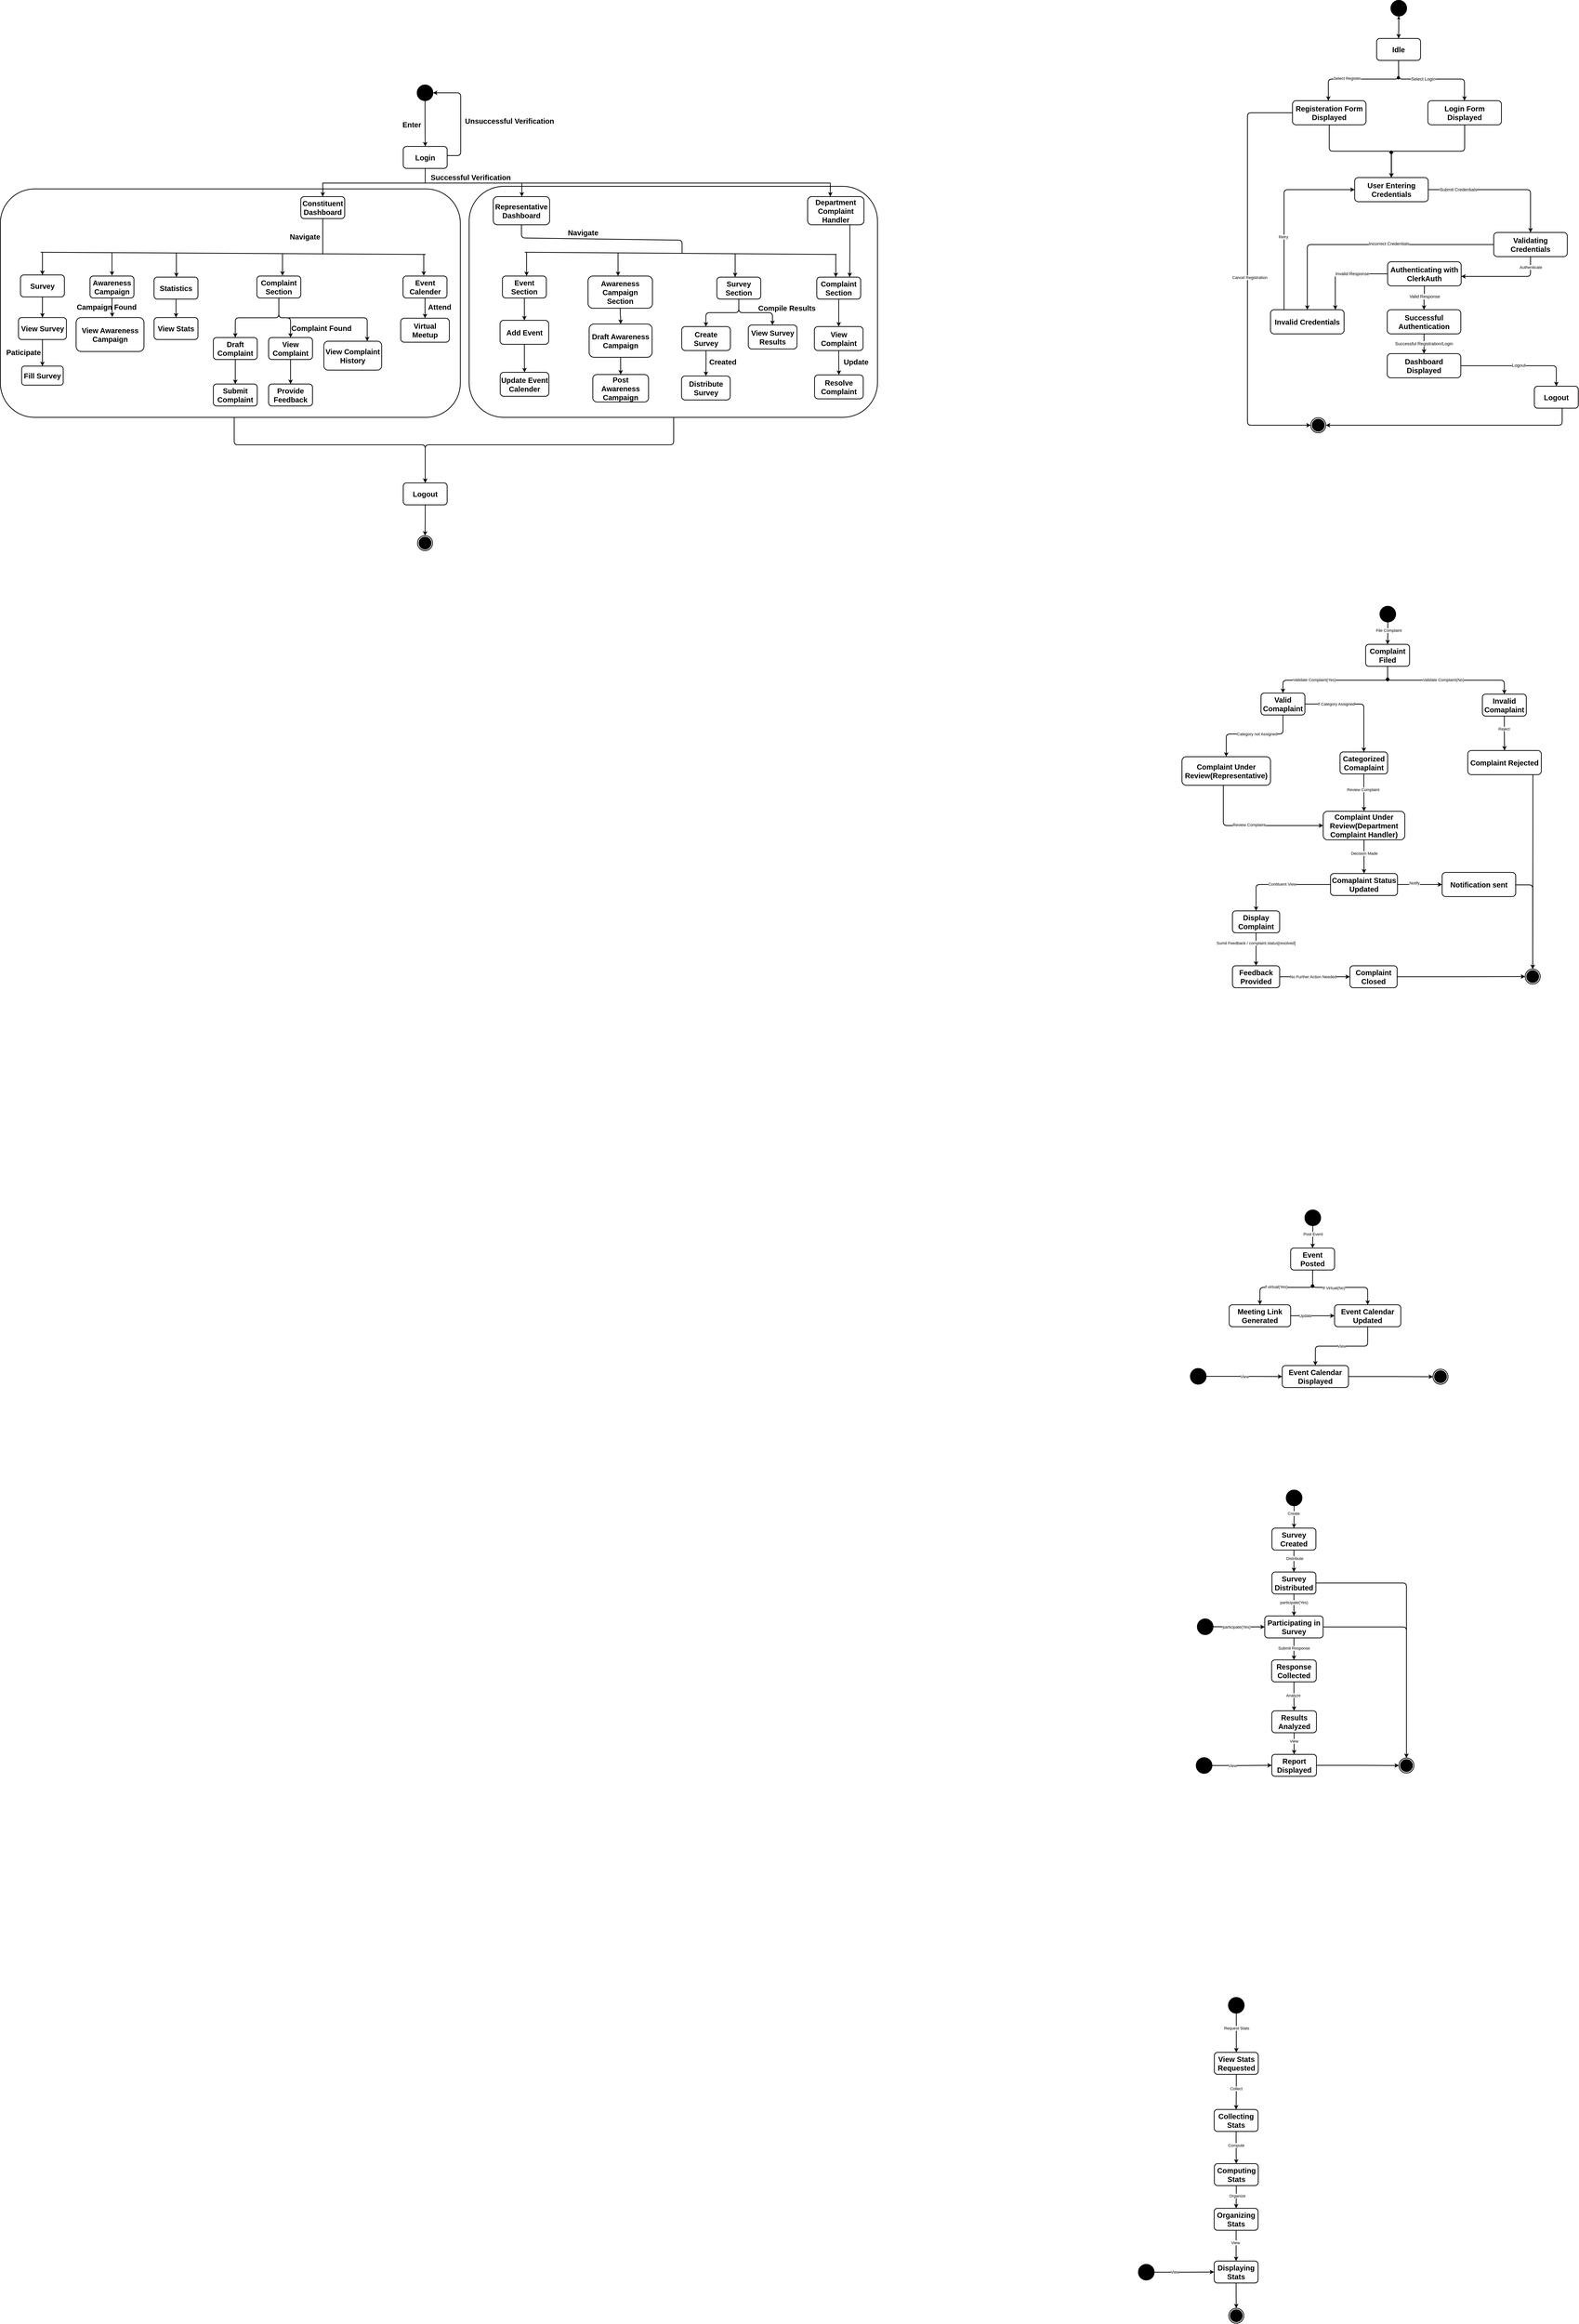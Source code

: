 <mxfile version="26.0.9">
  <diagram name="Page-1" id="58cdce13-f638-feb5-8d6f-7d28b1aa9fa0">
    <mxGraphModel dx="3000" dy="1830" grid="0" gridSize="10" guides="1" tooltips="1" connect="1" arrows="1" fold="1" page="0" pageScale="1" pageWidth="1100" pageHeight="850" background="none" math="0" shadow="0">
      <root>
        <mxCell id="0" />
        <mxCell id="1" parent="0" />
        <mxCell id="kDdogtKYeGdFu2iAVPlt-46" value="" style="rounded=1;whiteSpace=wrap;html=1;fillColor=none;strokeWidth=2;fontSize=20;fontStyle=1" parent="1" vertex="1">
          <mxGeometry x="-563" y="174" width="1257" height="624" as="geometry" />
        </mxCell>
        <mxCell id="kDdogtKYeGdFu2iAVPlt-47" value="" style="rounded=1;whiteSpace=wrap;html=1;fillColor=none;strokeWidth=2;fontSize=20;fontStyle=1" parent="1" vertex="1">
          <mxGeometry x="718" y="167" width="1116" height="631" as="geometry" />
        </mxCell>
        <mxCell id="kDdogtKYeGdFu2iAVPlt-49" style="edgeStyle=orthogonalEdgeStyle;rounded=1;orthogonalLoop=1;jettySize=auto;html=1;entryX=0.5;entryY=0;entryDx=0;entryDy=0;strokeWidth=2;fontSize=20;fontStyle=1;curved=0;" parent="1" source="kDdogtKYeGdFu2iAVPlt-46" target="kDdogtKYeGdFu2iAVPlt-48" edge="1">
          <mxGeometry relative="1" as="geometry">
            <Array as="points">
              <mxPoint x="76" y="873" />
              <mxPoint x="598" y="873" />
            </Array>
          </mxGeometry>
        </mxCell>
        <mxCell id="ceck4IdtYcHGicZahIzw-30" style="edgeStyle=orthogonalEdgeStyle;rounded=0;orthogonalLoop=1;jettySize=auto;html=1;strokeWidth=2;fontSize=20;fontStyle=1" parent="1" source="ceck4IdtYcHGicZahIzw-2" target="ceck4IdtYcHGicZahIzw-18" edge="1">
          <mxGeometry relative="1" as="geometry">
            <Array as="points">
              <mxPoint x="598" y="158" />
              <mxPoint x="318" y="158" />
            </Array>
          </mxGeometry>
        </mxCell>
        <mxCell id="ceck4IdtYcHGicZahIzw-31" style="edgeStyle=orthogonalEdgeStyle;rounded=0;orthogonalLoop=1;jettySize=auto;html=1;strokeWidth=2;fontSize=20;fontStyle=1" parent="1" source="ceck4IdtYcHGicZahIzw-2" target="ceck4IdtYcHGicZahIzw-19" edge="1">
          <mxGeometry relative="1" as="geometry">
            <Array as="points">
              <mxPoint x="598" y="158" />
              <mxPoint x="862" y="158" />
            </Array>
          </mxGeometry>
        </mxCell>
        <mxCell id="7FAmfiopbbTKOHNVbmr1-15" style="edgeStyle=orthogonalEdgeStyle;rounded=0;orthogonalLoop=1;jettySize=auto;html=1;strokeWidth=2;fontSize=20;fontStyle=1" parent="1" source="ceck4IdtYcHGicZahIzw-2" target="7FAmfiopbbTKOHNVbmr1-14" edge="1">
          <mxGeometry relative="1" as="geometry">
            <Array as="points">
              <mxPoint x="598" y="158" />
              <mxPoint x="1705" y="158" />
            </Array>
          </mxGeometry>
        </mxCell>
        <mxCell id="ceck4IdtYcHGicZahIzw-2" value="&lt;span&gt;Login&lt;/span&gt;" style="whiteSpace=wrap;html=1;fontSize=20;fillColor=none;rounded=1;strokeWidth=2;fontStyle=1" parent="1" vertex="1">
          <mxGeometry x="538" y="58" width="120" height="60" as="geometry" />
        </mxCell>
        <mxCell id="ceck4IdtYcHGicZahIzw-29" style="edgeStyle=orthogonalEdgeStyle;rounded=1;orthogonalLoop=1;jettySize=auto;html=1;entryX=0.5;entryY=0;entryDx=0;entryDy=0;strokeWidth=2;fontSize=20;fontStyle=1;curved=0;" parent="1" source="ceck4IdtYcHGicZahIzw-14" target="ceck4IdtYcHGicZahIzw-2" edge="1">
          <mxGeometry relative="1" as="geometry" />
        </mxCell>
        <mxCell id="ceck4IdtYcHGicZahIzw-14" value="" style="strokeWidth=2;html=1;shape=mxgraph.flowchart.start_2;whiteSpace=wrap;fillColor=#000000;fontSize=20;fontStyle=1" parent="1" vertex="1">
          <mxGeometry x="576" y="-110" width="43" height="43" as="geometry" />
        </mxCell>
        <mxCell id="ceck4IdtYcHGicZahIzw-17" style="edgeStyle=orthogonalEdgeStyle;rounded=1;orthogonalLoop=1;jettySize=auto;html=1;entryX=1;entryY=0.5;entryDx=0;entryDy=0;entryPerimeter=0;strokeWidth=2;fontSize=20;fontStyle=1;curved=0;" parent="1" source="ceck4IdtYcHGicZahIzw-2" target="ceck4IdtYcHGicZahIzw-14" edge="1">
          <mxGeometry relative="1" as="geometry">
            <Array as="points">
              <mxPoint x="695" y="83" />
              <mxPoint x="695" y="-88" />
            </Array>
          </mxGeometry>
        </mxCell>
        <mxCell id="ceck4IdtYcHGicZahIzw-18" value="&lt;span&gt;Constituent&lt;/span&gt;&lt;div&gt;&lt;span&gt;Dashboard&lt;/span&gt;&lt;/div&gt;" style="whiteSpace=wrap;html=1;fontSize=20;fillColor=none;rounded=1;strokeWidth=2;fontStyle=1" parent="1" vertex="1">
          <mxGeometry x="258" y="195" width="120" height="60" as="geometry" />
        </mxCell>
        <mxCell id="ceck4IdtYcHGicZahIzw-19" value="&lt;span&gt;Representative&lt;/span&gt;&lt;div&gt;&lt;span&gt;Dashboard&lt;/span&gt;&lt;span&gt;&lt;br&gt;&lt;/span&gt;&lt;/div&gt;" style="whiteSpace=wrap;html=1;fontSize=20;fillColor=none;rounded=1;strokeWidth=2;fontStyle=1" parent="1" vertex="1">
          <mxGeometry x="784" y="195" width="154" height="77" as="geometry" />
        </mxCell>
        <mxCell id="kDdogtKYeGdFu2iAVPlt-31" style="edgeStyle=orthogonalEdgeStyle;rounded=1;orthogonalLoop=1;jettySize=auto;html=1;entryX=0.5;entryY=0;entryDx=0;entryDy=0;strokeWidth=2;fontSize=20;fontStyle=1;curved=0;" parent="1" source="ceck4IdtYcHGicZahIzw-33" target="ceck4IdtYcHGicZahIzw-34" edge="1">
          <mxGeometry relative="1" as="geometry" />
        </mxCell>
        <mxCell id="kDdogtKYeGdFu2iAVPlt-32" style="edgeStyle=orthogonalEdgeStyle;rounded=1;orthogonalLoop=1;jettySize=auto;html=1;entryX=0.5;entryY=0;entryDx=0;entryDy=0;strokeWidth=2;fontSize=20;fontStyle=1;curved=0;" parent="1" source="ceck4IdtYcHGicZahIzw-33" target="ceck4IdtYcHGicZahIzw-36" edge="1">
          <mxGeometry relative="1" as="geometry" />
        </mxCell>
        <mxCell id="kDdogtKYeGdFu2iAVPlt-33" style="edgeStyle=orthogonalEdgeStyle;rounded=1;orthogonalLoop=1;jettySize=auto;html=1;entryX=0.75;entryY=0;entryDx=0;entryDy=0;strokeWidth=2;fontSize=20;fontStyle=1;curved=0;" parent="1" source="ceck4IdtYcHGicZahIzw-33" target="ceck4IdtYcHGicZahIzw-37" edge="1">
          <mxGeometry relative="1" as="geometry">
            <Array as="points">
              <mxPoint x="198" y="526" />
              <mxPoint x="440" y="526" />
            </Array>
          </mxGeometry>
        </mxCell>
        <mxCell id="ceck4IdtYcHGicZahIzw-33" value="&lt;span&gt;Complaint Section&lt;/span&gt;" style="whiteSpace=wrap;html=1;fontSize=20;fillColor=none;rounded=1;strokeWidth=2;fontStyle=1" parent="1" vertex="1">
          <mxGeometry x="138" y="412" width="120" height="60" as="geometry" />
        </mxCell>
        <mxCell id="kDdogtKYeGdFu2iAVPlt-34" style="edgeStyle=orthogonalEdgeStyle;rounded=1;orthogonalLoop=1;jettySize=auto;html=1;strokeWidth=2;fontSize=20;fontStyle=1;curved=0;" parent="1" source="ceck4IdtYcHGicZahIzw-34" target="ceck4IdtYcHGicZahIzw-35" edge="1">
          <mxGeometry relative="1" as="geometry" />
        </mxCell>
        <mxCell id="ceck4IdtYcHGicZahIzw-34" value="&lt;span&gt;Draft Complaint&lt;/span&gt;" style="whiteSpace=wrap;html=1;fontSize=20;fillColor=none;rounded=1;strokeWidth=2;fontStyle=1" parent="1" vertex="1">
          <mxGeometry x="19" y="580" width="120" height="60" as="geometry" />
        </mxCell>
        <mxCell id="ceck4IdtYcHGicZahIzw-35" value="&lt;span&gt;Submit Complaint&lt;/span&gt;" style="whiteSpace=wrap;html=1;fontSize=20;fillColor=none;rounded=1;strokeWidth=2;fontStyle=1" parent="1" vertex="1">
          <mxGeometry x="19" y="707" width="120" height="60" as="geometry" />
        </mxCell>
        <mxCell id="kDdogtKYeGdFu2iAVPlt-35" style="edgeStyle=orthogonalEdgeStyle;rounded=1;orthogonalLoop=1;jettySize=auto;html=1;strokeWidth=2;fontSize=20;fontStyle=1;curved=0;" parent="1" source="ceck4IdtYcHGicZahIzw-36" target="ceck4IdtYcHGicZahIzw-40" edge="1">
          <mxGeometry relative="1" as="geometry" />
        </mxCell>
        <mxCell id="ceck4IdtYcHGicZahIzw-36" value="&lt;span&gt;View Complaint&lt;/span&gt;" style="whiteSpace=wrap;html=1;fontSize=20;fillColor=none;rounded=1;strokeWidth=2;fontStyle=1" parent="1" vertex="1">
          <mxGeometry x="170" y="580" width="120" height="60" as="geometry" />
        </mxCell>
        <mxCell id="ceck4IdtYcHGicZahIzw-37" value="&lt;span&gt;View Complaint History&lt;/span&gt;" style="whiteSpace=wrap;html=1;fontSize=20;fillColor=none;rounded=1;strokeWidth=2;fontStyle=1" parent="1" vertex="1">
          <mxGeometry x="321" y="590" width="158" height="79" as="geometry" />
        </mxCell>
        <mxCell id="kDdogtKYeGdFu2iAVPlt-36" style="edgeStyle=orthogonalEdgeStyle;rounded=1;orthogonalLoop=1;jettySize=auto;html=1;strokeWidth=2;fontSize=20;fontStyle=1;curved=0;" parent="1" source="ceck4IdtYcHGicZahIzw-38" target="ceck4IdtYcHGicZahIzw-39" edge="1">
          <mxGeometry relative="1" as="geometry" />
        </mxCell>
        <mxCell id="ceck4IdtYcHGicZahIzw-38" value="&lt;span&gt;Event Calender&lt;/span&gt;" style="whiteSpace=wrap;html=1;fontSize=20;fillColor=none;rounded=1;strokeWidth=2;fontStyle=1" parent="1" vertex="1">
          <mxGeometry x="537.5" y="412" width="120" height="60" as="geometry" />
        </mxCell>
        <mxCell id="ceck4IdtYcHGicZahIzw-39" value="&lt;span&gt;Virtual Meetup&lt;/span&gt;" style="whiteSpace=wrap;html=1;fontSize=20;fillColor=none;rounded=1;strokeWidth=2;fontStyle=1" parent="1" vertex="1">
          <mxGeometry x="531" y="527.25" width="133" height="65.5" as="geometry" />
        </mxCell>
        <mxCell id="ceck4IdtYcHGicZahIzw-40" value="&lt;span&gt;Provide Feedback&lt;/span&gt;" style="whiteSpace=wrap;html=1;fontSize=20;fillColor=none;rounded=1;strokeWidth=2;fontStyle=1" parent="1" vertex="1">
          <mxGeometry x="170" y="707" width="120" height="60" as="geometry" />
        </mxCell>
        <mxCell id="ceck4IdtYcHGicZahIzw-41" value="&lt;span&gt;Awareness Campaign&lt;/span&gt;" style="whiteSpace=wrap;html=1;fontSize=20;fillColor=none;rounded=1;strokeWidth=2;fontStyle=1" parent="1" vertex="1">
          <mxGeometry x="-318" y="412" width="120" height="60" as="geometry" />
        </mxCell>
        <mxCell id="kDdogtKYeGdFu2iAVPlt-30" style="edgeStyle=orthogonalEdgeStyle;rounded=1;orthogonalLoop=1;jettySize=auto;html=1;strokeWidth=2;fontSize=20;fontStyle=1;curved=0;" parent="1" source="ceck4IdtYcHGicZahIzw-42" target="kDdogtKYeGdFu2iAVPlt-5" edge="1">
          <mxGeometry relative="1" as="geometry" />
        </mxCell>
        <mxCell id="ceck4IdtYcHGicZahIzw-42" value="&lt;span&gt;Statistics&lt;/span&gt;" style="whiteSpace=wrap;html=1;fontSize=20;fillColor=none;rounded=1;strokeWidth=2;fontStyle=1" parent="1" vertex="1">
          <mxGeometry x="-143" y="415" width="120" height="60" as="geometry" />
        </mxCell>
        <mxCell id="kDdogtKYeGdFu2iAVPlt-26" style="edgeStyle=orthogonalEdgeStyle;rounded=1;orthogonalLoop=1;jettySize=auto;html=1;strokeWidth=2;fontSize=20;fontStyle=1;curved=0;" parent="1" source="ceck4IdtYcHGicZahIzw-44" target="kDdogtKYeGdFu2iAVPlt-7" edge="1">
          <mxGeometry relative="1" as="geometry" />
        </mxCell>
        <mxCell id="ceck4IdtYcHGicZahIzw-44" value="&lt;span&gt;Survey&lt;/span&gt;" style="whiteSpace=wrap;html=1;fontSize=20;fillColor=none;rounded=1;strokeWidth=2;fontStyle=1" parent="1" vertex="1">
          <mxGeometry x="-508" y="409" width="120" height="60" as="geometry" />
        </mxCell>
        <mxCell id="kDdogtKYeGdFu2iAVPlt-37" style="edgeStyle=orthogonalEdgeStyle;rounded=1;orthogonalLoop=1;jettySize=auto;html=1;strokeWidth=2;fontSize=20;fontStyle=1;curved=0;" parent="1" source="ceck4IdtYcHGicZahIzw-45" target="ceck4IdtYcHGicZahIzw-46" edge="1">
          <mxGeometry relative="1" as="geometry" />
        </mxCell>
        <mxCell id="ceck4IdtYcHGicZahIzw-45" value="&lt;span&gt;Event Section&lt;/span&gt;" style="whiteSpace=wrap;html=1;fontSize=20;fillColor=none;rounded=1;strokeWidth=2;fontStyle=1" parent="1" vertex="1">
          <mxGeometry x="809" y="412" width="120" height="60" as="geometry" />
        </mxCell>
        <mxCell id="kDdogtKYeGdFu2iAVPlt-38" style="edgeStyle=orthogonalEdgeStyle;rounded=1;orthogonalLoop=1;jettySize=auto;html=1;strokeWidth=2;fontSize=20;fontStyle=1;curved=0;" parent="1" source="ceck4IdtYcHGicZahIzw-46" target="ceck4IdtYcHGicZahIzw-47" edge="1">
          <mxGeometry relative="1" as="geometry" />
        </mxCell>
        <mxCell id="ceck4IdtYcHGicZahIzw-46" value="&lt;span&gt;Add Event&lt;/span&gt;" style="whiteSpace=wrap;html=1;fontSize=20;fillColor=none;rounded=1;strokeWidth=2;fontStyle=1" parent="1" vertex="1">
          <mxGeometry x="802.5" y="533" width="133" height="65.5" as="geometry" />
        </mxCell>
        <mxCell id="ceck4IdtYcHGicZahIzw-47" value="&lt;span&gt;Update Event Calender&lt;/span&gt;" style="whiteSpace=wrap;html=1;fontSize=20;fillColor=none;rounded=1;strokeWidth=2;fontStyle=1" parent="1" vertex="1">
          <mxGeometry x="803" y="675" width="133" height="65.5" as="geometry" />
        </mxCell>
        <mxCell id="kDdogtKYeGdFu2iAVPlt-39" style="edgeStyle=orthogonalEdgeStyle;rounded=1;orthogonalLoop=1;jettySize=auto;html=1;strokeWidth=2;fontSize=20;fontStyle=1;curved=0;" parent="1" source="ceck4IdtYcHGicZahIzw-48" target="ceck4IdtYcHGicZahIzw-49" edge="1">
          <mxGeometry relative="1" as="geometry" />
        </mxCell>
        <mxCell id="ceck4IdtYcHGicZahIzw-48" value="&lt;span&gt;Awareness Campaign Section&lt;/span&gt;" style="whiteSpace=wrap;html=1;fontSize=20;fillColor=none;rounded=1;strokeWidth=2;fontStyle=1" parent="1" vertex="1">
          <mxGeometry x="1043" y="412" width="176" height="88" as="geometry" />
        </mxCell>
        <mxCell id="kDdogtKYeGdFu2iAVPlt-40" style="edgeStyle=orthogonalEdgeStyle;rounded=1;orthogonalLoop=1;jettySize=auto;html=1;strokeWidth=2;fontSize=20;fontStyle=1;curved=0;" parent="1" source="ceck4IdtYcHGicZahIzw-49" target="ceck4IdtYcHGicZahIzw-50" edge="1">
          <mxGeometry relative="1" as="geometry" />
        </mxCell>
        <mxCell id="ceck4IdtYcHGicZahIzw-49" value="&lt;span&gt;Draft Awareness Campaign&lt;/span&gt;" style="whiteSpace=wrap;html=1;fontSize=20;fillColor=none;rounded=1;strokeWidth=2;fontStyle=1" parent="1" vertex="1">
          <mxGeometry x="1046" y="543" width="172" height="91" as="geometry" />
        </mxCell>
        <mxCell id="ceck4IdtYcHGicZahIzw-50" value="&lt;span&gt;Post Awareness Campaign&lt;/span&gt;" style="whiteSpace=wrap;html=1;fontSize=20;fillColor=none;rounded=1;strokeWidth=2;fontStyle=1" parent="1" vertex="1">
          <mxGeometry x="1056" y="681" width="152.29" height="75" as="geometry" />
        </mxCell>
        <mxCell id="kDdogtKYeGdFu2iAVPlt-41" style="edgeStyle=orthogonalEdgeStyle;rounded=1;orthogonalLoop=1;jettySize=auto;html=1;strokeWidth=2;fontSize=20;fontStyle=1;curved=0;" parent="1" source="ceck4IdtYcHGicZahIzw-51" target="ceck4IdtYcHGicZahIzw-52" edge="1">
          <mxGeometry relative="1" as="geometry">
            <Array as="points">
              <mxPoint x="1455" y="512" />
              <mxPoint x="1365" y="512" />
            </Array>
          </mxGeometry>
        </mxCell>
        <mxCell id="kDdogtKYeGdFu2iAVPlt-42" style="edgeStyle=orthogonalEdgeStyle;rounded=1;orthogonalLoop=1;jettySize=auto;html=1;strokeWidth=2;fontSize=20;fontStyle=1;curved=0;" parent="1" source="ceck4IdtYcHGicZahIzw-51" target="kDdogtKYeGdFu2iAVPlt-9" edge="1">
          <mxGeometry relative="1" as="geometry">
            <Array as="points">
              <mxPoint x="1455" y="512" />
              <mxPoint x="1547" y="512" />
            </Array>
          </mxGeometry>
        </mxCell>
        <mxCell id="ceck4IdtYcHGicZahIzw-51" value="&lt;span&gt;Survey&lt;/span&gt;&lt;div&gt;&lt;span&gt;Section&lt;/span&gt;&lt;/div&gt;" style="whiteSpace=wrap;html=1;fontSize=20;fillColor=none;rounded=1;strokeWidth=2;fontStyle=1" parent="1" vertex="1">
          <mxGeometry x="1395" y="415" width="120" height="60" as="geometry" />
        </mxCell>
        <mxCell id="ceck4IdtYcHGicZahIzw-52" value="&lt;span&gt;Create Survey&lt;/span&gt;" style="whiteSpace=wrap;html=1;fontSize=20;fillColor=none;rounded=1;strokeWidth=2;fontStyle=1" parent="1" vertex="1">
          <mxGeometry x="1299" y="550" width="133" height="65.5" as="geometry" />
        </mxCell>
        <mxCell id="ceck4IdtYcHGicZahIzw-53" value="&lt;span&gt;Distribute Survey&lt;/span&gt;" style="whiteSpace=wrap;html=1;fontSize=20;fillColor=none;rounded=1;strokeWidth=2;fontStyle=1" parent="1" vertex="1">
          <mxGeometry x="1298.5" y="685" width="133" height="65.5" as="geometry" />
        </mxCell>
        <mxCell id="kDdogtKYeGdFu2iAVPlt-44" style="edgeStyle=orthogonalEdgeStyle;rounded=1;orthogonalLoop=1;jettySize=auto;html=1;strokeWidth=2;fontSize=20;fontStyle=1;curved=0;" parent="1" source="kDdogtKYeGdFu2iAVPlt-1" target="kDdogtKYeGdFu2iAVPlt-2" edge="1">
          <mxGeometry relative="1" as="geometry" />
        </mxCell>
        <mxCell id="kDdogtKYeGdFu2iAVPlt-1" value="&lt;span&gt;Complaint Section&lt;/span&gt;" style="whiteSpace=wrap;html=1;fontSize=20;fillColor=none;rounded=1;strokeWidth=2;fontStyle=1" parent="1" vertex="1">
          <mxGeometry x="1668" y="415" width="120" height="60" as="geometry" />
        </mxCell>
        <mxCell id="kDdogtKYeGdFu2iAVPlt-45" style="edgeStyle=orthogonalEdgeStyle;rounded=1;orthogonalLoop=1;jettySize=auto;html=1;strokeWidth=2;fontSize=20;fontStyle=1;curved=0;" parent="1" source="kDdogtKYeGdFu2iAVPlt-2" target="kDdogtKYeGdFu2iAVPlt-3" edge="1">
          <mxGeometry relative="1" as="geometry" />
        </mxCell>
        <mxCell id="kDdogtKYeGdFu2iAVPlt-2" value="&lt;span&gt;View Complaint&lt;/span&gt;" style="whiteSpace=wrap;html=1;fontSize=20;fillColor=none;rounded=1;strokeWidth=2;fontStyle=1" parent="1" vertex="1">
          <mxGeometry x="1661.5" y="550" width="133" height="65.5" as="geometry" />
        </mxCell>
        <mxCell id="kDdogtKYeGdFu2iAVPlt-3" value="&lt;span&gt;Resolve Complaint&lt;/span&gt;" style="whiteSpace=wrap;html=1;fontSize=20;fillColor=none;rounded=1;strokeWidth=2;fontStyle=1" parent="1" vertex="1">
          <mxGeometry x="1662" y="682" width="133" height="65.5" as="geometry" />
        </mxCell>
        <mxCell id="kDdogtKYeGdFu2iAVPlt-4" value="&lt;span&gt;View Awareness Campaign&lt;/span&gt;" style="whiteSpace=wrap;html=1;fontSize=20;fillColor=none;rounded=1;strokeWidth=2;fontStyle=1" parent="1" vertex="1">
          <mxGeometry x="-356" y="525.38" width="185.5" height="92.75" as="geometry" />
        </mxCell>
        <mxCell id="kDdogtKYeGdFu2iAVPlt-5" value="&lt;span&gt;View Stats&lt;/span&gt;" style="whiteSpace=wrap;html=1;fontSize=20;fillColor=none;rounded=1;strokeWidth=2;fontStyle=1" parent="1" vertex="1">
          <mxGeometry x="-143" y="525.38" width="120" height="60" as="geometry" />
        </mxCell>
        <mxCell id="kDdogtKYeGdFu2iAVPlt-27" style="edgeStyle=orthogonalEdgeStyle;rounded=1;orthogonalLoop=1;jettySize=auto;html=1;strokeWidth=2;fontSize=20;fontStyle=1;curved=0;" parent="1" source="kDdogtKYeGdFu2iAVPlt-7" target="kDdogtKYeGdFu2iAVPlt-8" edge="1">
          <mxGeometry relative="1" as="geometry" />
        </mxCell>
        <mxCell id="kDdogtKYeGdFu2iAVPlt-7" value="&lt;span&gt;View Survey&lt;/span&gt;" style="whiteSpace=wrap;html=1;fontSize=20;fillColor=none;rounded=1;strokeWidth=2;fontStyle=1" parent="1" vertex="1">
          <mxGeometry x="-513.5" y="525.38" width="131" height="60" as="geometry" />
        </mxCell>
        <mxCell id="kDdogtKYeGdFu2iAVPlt-8" value="&lt;span&gt;Fill Survey&lt;/span&gt;" style="whiteSpace=wrap;html=1;fontSize=20;fillColor=none;rounded=1;strokeWidth=2;fontStyle=1" parent="1" vertex="1">
          <mxGeometry x="-504.77" y="658" width="113.53" height="52" as="geometry" />
        </mxCell>
        <mxCell id="kDdogtKYeGdFu2iAVPlt-9" value="&lt;span&gt;View Survey Results&lt;/span&gt;" style="whiteSpace=wrap;html=1;fontSize=20;fillColor=none;rounded=1;strokeWidth=2;fontStyle=1" parent="1" vertex="1">
          <mxGeometry x="1481" y="545.75" width="133" height="65.5" as="geometry" />
        </mxCell>
        <mxCell id="kDdogtKYeGdFu2iAVPlt-24" value="" style="group;strokeWidth=2;fontSize=20;fontStyle=1" parent="1" vertex="1" connectable="0">
          <mxGeometry x="-453" y="347" width="1052" height="68" as="geometry" />
        </mxCell>
        <mxCell id="kDdogtKYeGdFu2iAVPlt-13" style="edgeStyle=orthogonalEdgeStyle;rounded=0;orthogonalLoop=1;jettySize=auto;html=1;strokeWidth=2;endArrow=none;endFill=0;fontSize=20;fontStyle=1" parent="kDdogtKYeGdFu2iAVPlt-24" source="ceck4IdtYcHGicZahIzw-18" edge="1">
          <mxGeometry relative="1" as="geometry">
            <mxPoint x="771" y="4.25" as="targetPoint" />
          </mxGeometry>
        </mxCell>
        <mxCell id="kDdogtKYeGdFu2iAVPlt-11" value="" style="endArrow=none;html=1;rounded=0;strokeWidth=2;fontSize=20;fontStyle=1" parent="kDdogtKYeGdFu2iAVPlt-24" edge="1">
          <mxGeometry width="50" height="50" relative="1" as="geometry">
            <mxPoint as="sourcePoint" />
            <mxPoint x="1052" y="6" as="targetPoint" />
          </mxGeometry>
        </mxCell>
        <mxCell id="kDdogtKYeGdFu2iAVPlt-14" value="" style="endArrow=classic;html=1;rounded=1;entryX=0.5;entryY=0;entryDx=0;entryDy=0;strokeWidth=2;fontSize=20;fontStyle=1;curved=0;" parent="kDdogtKYeGdFu2iAVPlt-24" target="ceck4IdtYcHGicZahIzw-44" edge="1">
          <mxGeometry width="50" height="50" relative="1" as="geometry">
            <mxPoint x="5" as="sourcePoint" />
            <mxPoint x="93" y="14" as="targetPoint" />
          </mxGeometry>
        </mxCell>
        <mxCell id="kDdogtKYeGdFu2iAVPlt-15" value="" style="endArrow=classic;html=1;rounded=1;entryX=0.5;entryY=0;entryDx=0;entryDy=0;strokeWidth=2;fontSize=20;fontStyle=1;curved=0;" parent="kDdogtKYeGdFu2iAVPlt-24" edge="1">
          <mxGeometry width="50" height="50" relative="1" as="geometry">
            <mxPoint x="195" y="2" as="sourcePoint" />
            <mxPoint x="195" y="64" as="targetPoint" />
          </mxGeometry>
        </mxCell>
        <mxCell id="kDdogtKYeGdFu2iAVPlt-16" value="" style="endArrow=classic;html=1;rounded=1;entryX=0.5;entryY=0;entryDx=0;entryDy=0;strokeWidth=2;fontSize=20;fontStyle=1;curved=0;" parent="kDdogtKYeGdFu2iAVPlt-24" edge="1">
          <mxGeometry width="50" height="50" relative="1" as="geometry">
            <mxPoint x="371" y="3" as="sourcePoint" />
            <mxPoint x="371" y="68" as="targetPoint" />
          </mxGeometry>
        </mxCell>
        <mxCell id="kDdogtKYeGdFu2iAVPlt-17" value="" style="endArrow=classic;html=1;rounded=1;entryX=0.5;entryY=0;entryDx=0;entryDy=0;strokeWidth=2;fontSize=20;fontStyle=1;curved=0;" parent="kDdogtKYeGdFu2iAVPlt-24" edge="1">
          <mxGeometry width="50" height="50" relative="1" as="geometry">
            <mxPoint x="661" y="4" as="sourcePoint" />
            <mxPoint x="661" y="64" as="targetPoint" />
          </mxGeometry>
        </mxCell>
        <mxCell id="kDdogtKYeGdFu2iAVPlt-18" value="" style="endArrow=classic;html=1;rounded=1;entryX=0.5;entryY=0;entryDx=0;entryDy=0;strokeWidth=2;fontSize=20;fontStyle=1;curved=0;" parent="kDdogtKYeGdFu2iAVPlt-24" edge="1">
          <mxGeometry width="50" height="50" relative="1" as="geometry">
            <mxPoint x="1047" y="5" as="sourcePoint" />
            <mxPoint x="1047" y="64" as="targetPoint" />
          </mxGeometry>
        </mxCell>
        <mxCell id="kDdogtKYeGdFu2iAVPlt-25" value="" style="group;strokeWidth=2;fontSize=20;fontStyle=1" parent="1" vertex="1" connectable="0">
          <mxGeometry x="861" y="308" width="860" height="107" as="geometry" />
        </mxCell>
        <mxCell id="kDdogtKYeGdFu2iAVPlt-12" value="" style="endArrow=none;html=1;rounded=0;strokeWidth=2;fontSize=20;fontStyle=1" parent="kDdogtKYeGdFu2iAVPlt-25" edge="1">
          <mxGeometry width="50" height="50" relative="1" as="geometry">
            <mxPoint x="9" y="39" as="sourcePoint" />
            <mxPoint x="860" y="45" as="targetPoint" />
          </mxGeometry>
        </mxCell>
        <mxCell id="kDdogtKYeGdFu2iAVPlt-19" value="" style="endArrow=classic;html=1;rounded=1;entryX=0.5;entryY=0;entryDx=0;entryDy=0;strokeWidth=2;fontSize=20;fontStyle=1;curved=0;" parent="kDdogtKYeGdFu2iAVPlt-25" edge="1">
          <mxGeometry width="50" height="50" relative="1" as="geometry">
            <mxPoint x="14" y="40" as="sourcePoint" />
            <mxPoint x="14" y="104" as="targetPoint" />
          </mxGeometry>
        </mxCell>
        <mxCell id="kDdogtKYeGdFu2iAVPlt-20" value="" style="endArrow=classic;html=1;rounded=1;entryX=0.5;entryY=0;entryDx=0;entryDy=0;strokeWidth=2;fontSize=20;fontStyle=1;curved=0;" parent="kDdogtKYeGdFu2iAVPlt-25" edge="1">
          <mxGeometry width="50" height="50" relative="1" as="geometry">
            <mxPoint x="264" y="40" as="sourcePoint" />
            <mxPoint x="264" y="104" as="targetPoint" />
          </mxGeometry>
        </mxCell>
        <mxCell id="kDdogtKYeGdFu2iAVPlt-21" value="" style="endArrow=classic;html=1;rounded=1;entryX=0.5;entryY=0;entryDx=0;entryDy=0;strokeWidth=2;fontSize=20;fontStyle=1;curved=0;" parent="kDdogtKYeGdFu2iAVPlt-25" edge="1">
          <mxGeometry width="50" height="50" relative="1" as="geometry">
            <mxPoint x="584" y="43" as="sourcePoint" />
            <mxPoint x="584" y="107" as="targetPoint" />
          </mxGeometry>
        </mxCell>
        <mxCell id="kDdogtKYeGdFu2iAVPlt-22" value="" style="endArrow=classic;html=1;rounded=1;entryX=0.5;entryY=0;entryDx=0;entryDy=0;strokeWidth=2;fontSize=20;fontStyle=1;curved=0;" parent="kDdogtKYeGdFu2iAVPlt-25" edge="1">
          <mxGeometry width="50" height="50" relative="1" as="geometry">
            <mxPoint x="859" y="43" as="sourcePoint" />
            <mxPoint x="859" y="107" as="targetPoint" />
          </mxGeometry>
        </mxCell>
        <mxCell id="kDdogtKYeGdFu2iAVPlt-23" value="" style="endArrow=none;html=1;rounded=1;entryX=0.5;entryY=1;entryDx=0;entryDy=0;strokeWidth=2;fontSize=20;fontStyle=1;curved=0;" parent="kDdogtKYeGdFu2iAVPlt-25" target="ceck4IdtYcHGicZahIzw-19" edge="1">
          <mxGeometry width="50" height="50" relative="1" as="geometry">
            <mxPoint x="439" y="41" as="sourcePoint" />
            <mxPoint x="468" y="-35" as="targetPoint" />
            <Array as="points">
              <mxPoint x="439" y="6" />
              <mxPoint />
            </Array>
          </mxGeometry>
        </mxCell>
        <mxCell id="kDdogtKYeGdFu2iAVPlt-29" style="edgeStyle=orthogonalEdgeStyle;rounded=1;orthogonalLoop=1;jettySize=auto;html=1;entryX=0.533;entryY=-0.016;entryDx=0;entryDy=0;entryPerimeter=0;strokeWidth=2;fontSize=20;fontStyle=1;curved=0;" parent="1" source="ceck4IdtYcHGicZahIzw-41" target="kDdogtKYeGdFu2iAVPlt-4" edge="1">
          <mxGeometry relative="1" as="geometry" />
        </mxCell>
        <mxCell id="kDdogtKYeGdFu2iAVPlt-43" style="edgeStyle=orthogonalEdgeStyle;rounded=1;orthogonalLoop=1;jettySize=auto;html=1;entryX=0.5;entryY=0;entryDx=0;entryDy=0;strokeWidth=2;fontSize=20;fontStyle=1;curved=0;exitX=0.499;exitY=1.01;exitDx=0;exitDy=0;exitPerimeter=0;" parent="1" source="ceck4IdtYcHGicZahIzw-52" target="ceck4IdtYcHGicZahIzw-53" edge="1">
          <mxGeometry relative="1" as="geometry">
            <mxPoint x="1365.491" y="612.5" as="sourcePoint" />
            <mxPoint x="1366.049" y="685.471" as="targetPoint" />
          </mxGeometry>
        </mxCell>
        <mxCell id="kDdogtKYeGdFu2iAVPlt-50" style="edgeStyle=orthogonalEdgeStyle;rounded=1;orthogonalLoop=1;jettySize=auto;html=1;entryX=0.5;entryY=0;entryDx=0;entryDy=0;strokeWidth=2;fontSize=20;fontStyle=1;curved=0;" parent="1" source="kDdogtKYeGdFu2iAVPlt-47" target="kDdogtKYeGdFu2iAVPlt-48" edge="1">
          <mxGeometry relative="1" as="geometry">
            <Array as="points">
              <mxPoint x="1277" y="873" />
              <mxPoint x="598" y="873" />
            </Array>
          </mxGeometry>
        </mxCell>
        <mxCell id="kDdogtKYeGdFu2iAVPlt-52" style="edgeStyle=orthogonalEdgeStyle;rounded=1;orthogonalLoop=1;jettySize=auto;html=1;entryX=0.5;entryY=0;entryDx=0;entryDy=0;strokeWidth=2;fontSize=20;fontStyle=1;curved=0;" parent="1" source="kDdogtKYeGdFu2iAVPlt-48" target="kDdogtKYeGdFu2iAVPlt-51" edge="1">
          <mxGeometry relative="1" as="geometry" />
        </mxCell>
        <mxCell id="kDdogtKYeGdFu2iAVPlt-48" value="&lt;span&gt;Logout&lt;/span&gt;" style="whiteSpace=wrap;html=1;fontSize=20;fillColor=none;rounded=1;strokeWidth=2;fontStyle=1" parent="1" vertex="1">
          <mxGeometry x="538" y="977" width="120" height="60" as="geometry" />
        </mxCell>
        <mxCell id="kDdogtKYeGdFu2iAVPlt-51" value="" style="ellipse;html=1;shape=endState;fillColor=#000000;strokeColor=light-dark(#000000,#FF9090);strokeWidth=2;fontSize=20;fontStyle=1" parent="1" vertex="1">
          <mxGeometry x="577" y="1121" width="41" height="41" as="geometry" />
        </mxCell>
        <mxCell id="7FAmfiopbbTKOHNVbmr1-1" value="&lt;font&gt;&lt;span&gt;Enter&lt;/span&gt;&lt;/font&gt;" style="text;html=1;align=center;verticalAlign=middle;resizable=0;points=[];autosize=1;strokeColor=none;fillColor=none;fontSize=20;fontStyle=1" parent="1" vertex="1">
          <mxGeometry x="528" y="-20" width="66" height="36" as="geometry" />
        </mxCell>
        <mxCell id="7FAmfiopbbTKOHNVbmr1-2" value="&lt;font&gt;&lt;span&gt;Successful Verification&lt;/span&gt;&lt;/font&gt;" style="text;html=1;align=center;verticalAlign=middle;resizable=0;points=[];autosize=1;strokeColor=none;fillColor=none;fontSize=20;fontStyle=1" parent="1" vertex="1">
          <mxGeometry x="613" y="124" width="218" height="36" as="geometry" />
        </mxCell>
        <mxCell id="7FAmfiopbbTKOHNVbmr1-3" value="&lt;font&gt;&lt;span&gt;Unsuccessful Verification&lt;/span&gt;&lt;/font&gt;" style="text;html=1;align=center;verticalAlign=middle;resizable=0;points=[];autosize=1;strokeColor=none;fillColor=none;fontSize=20;fontStyle=1" parent="1" vertex="1">
          <mxGeometry x="708" y="-30" width="240" height="36" as="geometry" />
        </mxCell>
        <mxCell id="7FAmfiopbbTKOHNVbmr1-4" value="&lt;font&gt;&lt;span&gt;Navigate&lt;/span&gt;&lt;/font&gt;" style="text;html=1;align=center;verticalAlign=middle;resizable=0;points=[];autosize=1;strokeColor=none;fillColor=none;fontSize=20;fontStyle=1" parent="1" vertex="1">
          <mxGeometry x="980" y="275" width="97" height="36" as="geometry" />
        </mxCell>
        <mxCell id="7FAmfiopbbTKOHNVbmr1-5" value="&lt;font&gt;&lt;span&gt;Navigate&lt;/span&gt;&lt;/font&gt;" style="text;html=1;align=center;verticalAlign=middle;resizable=0;points=[];autosize=1;strokeColor=none;fillColor=none;fontSize=20;fontStyle=1" parent="1" vertex="1">
          <mxGeometry x="220" y="286" width="97" height="36" as="geometry" />
        </mxCell>
        <mxCell id="7FAmfiopbbTKOHNVbmr1-6" value="&lt;span&gt;&lt;span&gt;&amp;nbsp;&lt;/span&gt;&lt;/span&gt;" style="text;html=1;align=center;verticalAlign=middle;resizable=0;points=[];autosize=1;strokeColor=none;fillColor=none;fontSize=20;fontStyle=1" parent="1" vertex="1">
          <mxGeometry x="122" y="601" width="24" height="36" as="geometry" />
        </mxCell>
        <mxCell id="7FAmfiopbbTKOHNVbmr1-7" value="&lt;font&gt;&lt;span&gt;Complaint Found&lt;/span&gt;&lt;/font&gt;" style="text;html=1;align=center;verticalAlign=middle;resizable=0;points=[];autosize=1;strokeColor=none;fillColor=none;fontSize=20;fontStyle=1" parent="1" vertex="1">
          <mxGeometry x="229" y="536" width="170" height="36" as="geometry" />
        </mxCell>
        <mxCell id="7FAmfiopbbTKOHNVbmr1-8" value="&lt;font&gt;&lt;span&gt;Attend&lt;/span&gt;&lt;/font&gt;" style="text;html=1;align=center;verticalAlign=middle;resizable=0;points=[];autosize=1;strokeColor=none;fillColor=none;fontSize=20;fontStyle=1" parent="1" vertex="1">
          <mxGeometry x="599" y="478" width="76" height="36" as="geometry" />
        </mxCell>
        <mxCell id="7FAmfiopbbTKOHNVbmr1-9" value="&lt;font&gt;&lt;span&gt;Campaign Found&lt;/span&gt;&lt;/font&gt;" style="text;html=1;align=center;verticalAlign=middle;resizable=0;points=[];autosize=1;strokeColor=none;fillColor=none;fontSize=20;fontStyle=1" parent="1" vertex="1">
          <mxGeometry x="-359" y="478" width="171" height="36" as="geometry" />
        </mxCell>
        <mxCell id="7FAmfiopbbTKOHNVbmr1-10" value="&lt;font&gt;&lt;span&gt;Paticipate&lt;/span&gt;&lt;/font&gt;" style="text;html=1;align=center;verticalAlign=middle;resizable=0;points=[];autosize=1;strokeColor=none;fillColor=none;fontSize=20;fontStyle=1" parent="1" vertex="1">
          <mxGeometry x="-553" y="601.5" width="106" height="36" as="geometry" />
        </mxCell>
        <mxCell id="7FAmfiopbbTKOHNVbmr1-11" value="&lt;font&gt;&lt;span&gt;Created&lt;/span&gt;&lt;/font&gt;" style="text;html=1;align=center;verticalAlign=middle;resizable=0;points=[];autosize=1;strokeColor=none;fillColor=none;fontSize=20;fontStyle=1" parent="1" vertex="1">
          <mxGeometry x="1366" y="628" width="89" height="36" as="geometry" />
        </mxCell>
        <mxCell id="7FAmfiopbbTKOHNVbmr1-12" value="&lt;font&gt;&lt;span&gt;Compile Results&lt;/span&gt;&lt;/font&gt;" style="text;html=1;align=center;verticalAlign=middle;resizable=0;points=[];autosize=1;strokeColor=none;fillColor=none;fontSize=20;fontStyle=1" parent="1" vertex="1">
          <mxGeometry x="1504" y="481" width="164" height="36" as="geometry" />
        </mxCell>
        <mxCell id="7FAmfiopbbTKOHNVbmr1-13" value="&lt;font&gt;&lt;span&gt;Update&lt;/span&gt;&lt;/font&gt;" style="text;html=1;align=center;verticalAlign=middle;resizable=0;points=[];autosize=1;strokeColor=none;fillColor=none;fontSize=20;fontStyle=1" parent="1" vertex="1">
          <mxGeometry x="1733" y="628" width="83" height="36" as="geometry" />
        </mxCell>
        <mxCell id="7FAmfiopbbTKOHNVbmr1-16" style="edgeStyle=orthogonalEdgeStyle;rounded=0;orthogonalLoop=1;jettySize=auto;html=1;entryX=0.75;entryY=0;entryDx=0;entryDy=0;exitX=0.75;exitY=1;exitDx=0;exitDy=0;strokeWidth=2;fontSize=20;fontStyle=1" parent="1" source="7FAmfiopbbTKOHNVbmr1-14" target="kDdogtKYeGdFu2iAVPlt-1" edge="1">
          <mxGeometry relative="1" as="geometry" />
        </mxCell>
        <mxCell id="7FAmfiopbbTKOHNVbmr1-14" value="&lt;div&gt;&lt;span&gt;Department Complaint Handler&lt;/span&gt;&lt;/div&gt;" style="whiteSpace=wrap;html=1;fontSize=20;fillColor=none;rounded=1;strokeWidth=2;fontStyle=1" parent="1" vertex="1">
          <mxGeometry x="1643" y="195" width="154" height="77" as="geometry" />
        </mxCell>
        <mxCell id="S2aR7nFiy4Ns1DJ3flob-14" style="edgeStyle=orthogonalEdgeStyle;rounded=1;orthogonalLoop=1;jettySize=auto;html=1;strokeWidth=2;curved=0;" parent="1" source="S2aR7nFiy4Ns1DJ3flob-1" target="S2aR7nFiy4Ns1DJ3flob-4" edge="1">
          <mxGeometry relative="1" as="geometry">
            <Array as="points">
              <mxPoint x="3258" y="-126" />
              <mxPoint x="3066" y="-126" />
            </Array>
          </mxGeometry>
        </mxCell>
        <mxCell id="S2aR7nFiy4Ns1DJ3flob-56" value="Select Register" style="edgeLabel;html=1;align=center;verticalAlign=middle;resizable=0;points=[];" parent="S2aR7nFiy4Ns1DJ3flob-14" vertex="1" connectable="0">
          <mxGeometry x="0.27" y="-2" relative="1" as="geometry">
            <mxPoint as="offset" />
          </mxGeometry>
        </mxCell>
        <mxCell id="S2aR7nFiy4Ns1DJ3flob-15" style="edgeStyle=orthogonalEdgeStyle;rounded=1;orthogonalLoop=1;jettySize=auto;html=1;strokeWidth=2;curved=0;" parent="1" source="S2aR7nFiy4Ns1DJ3flob-1" target="S2aR7nFiy4Ns1DJ3flob-6" edge="1">
          <mxGeometry relative="1" as="geometry">
            <Array as="points">
              <mxPoint x="3258" y="-126" />
              <mxPoint x="3438" y="-126" />
            </Array>
          </mxGeometry>
        </mxCell>
        <mxCell id="S2aR7nFiy4Ns1DJ3flob-55" value="&lt;span style=&quot;font-size: 12px;&quot;&gt;Select Login&lt;/span&gt;" style="edgeLabel;html=1;align=center;verticalAlign=middle;resizable=0;points=[];" parent="S2aR7nFiy4Ns1DJ3flob-15" vertex="1" connectable="0">
          <mxGeometry x="-0.187" relative="1" as="geometry">
            <mxPoint as="offset" />
          </mxGeometry>
        </mxCell>
        <mxCell id="S2aR7nFiy4Ns1DJ3flob-59" value="" style="edgeStyle=orthogonalEdgeStyle;rounded=0;orthogonalLoop=1;jettySize=auto;html=1;" parent="1" source="S2aR7nFiy4Ns1DJ3flob-1" target="S2aR7nFiy4Ns1DJ3flob-2" edge="1">
          <mxGeometry relative="1" as="geometry" />
        </mxCell>
        <mxCell id="S2aR7nFiy4Ns1DJ3flob-1" value="&lt;b&gt;&lt;font style=&quot;font-size: 20px;&quot;&gt;Idle&lt;/font&gt;&lt;/b&gt;" style="rounded=1;whiteSpace=wrap;html=1;strokeWidth=2;fillColor=none;" parent="1" vertex="1">
          <mxGeometry x="3198" y="-237" width="120" height="60" as="geometry" />
        </mxCell>
        <mxCell id="S2aR7nFiy4Ns1DJ3flob-3" style="edgeStyle=orthogonalEdgeStyle;rounded=1;orthogonalLoop=1;jettySize=auto;html=1;strokeWidth=2;curved=0;" parent="1" source="S2aR7nFiy4Ns1DJ3flob-2" target="S2aR7nFiy4Ns1DJ3flob-1" edge="1">
          <mxGeometry relative="1" as="geometry" />
        </mxCell>
        <mxCell id="S2aR7nFiy4Ns1DJ3flob-2" value="" style="strokeWidth=2;html=1;shape=mxgraph.flowchart.start_2;whiteSpace=wrap;fillColor=#000000;fontSize=20;fontStyle=1" parent="1" vertex="1">
          <mxGeometry x="3237" y="-341" width="43" height="43" as="geometry" />
        </mxCell>
        <mxCell id="S2aR7nFiy4Ns1DJ3flob-20" style="edgeStyle=orthogonalEdgeStyle;rounded=1;orthogonalLoop=1;jettySize=auto;html=1;strokeWidth=2;curved=0;" parent="1" source="S2aR7nFiy4Ns1DJ3flob-4" target="S2aR7nFiy4Ns1DJ3flob-8" edge="1">
          <mxGeometry relative="1" as="geometry">
            <Array as="points">
              <mxPoint x="3068" y="71" />
              <mxPoint x="3238" y="71" />
            </Array>
          </mxGeometry>
        </mxCell>
        <mxCell id="S2aR7nFiy4Ns1DJ3flob-34" style="edgeStyle=orthogonalEdgeStyle;rounded=1;orthogonalLoop=1;jettySize=auto;html=1;entryX=0;entryY=0.5;entryDx=0;entryDy=0;strokeWidth=2;curved=0;" parent="1" source="S2aR7nFiy4Ns1DJ3flob-4" target="S2aR7nFiy4Ns1DJ3flob-31" edge="1">
          <mxGeometry relative="1" as="geometry">
            <Array as="points">
              <mxPoint x="2845" y="-34" />
              <mxPoint x="2845" y="820" />
            </Array>
          </mxGeometry>
        </mxCell>
        <mxCell id="S2aR7nFiy4Ns1DJ3flob-43" value="Cancel Registration" style="edgeLabel;html=1;align=center;verticalAlign=middle;resizable=0;points=[];" parent="S2aR7nFiy4Ns1DJ3flob-34" vertex="1" connectable="0">
          <mxGeometry x="-0.005" y="6" relative="1" as="geometry">
            <mxPoint y="1" as="offset" />
          </mxGeometry>
        </mxCell>
        <mxCell id="S2aR7nFiy4Ns1DJ3flob-4" value="&lt;b&gt;&lt;font style=&quot;font-size: 20px;&quot;&gt;Registeration Form Displayed&lt;/font&gt;&lt;/b&gt;" style="rounded=1;whiteSpace=wrap;html=1;strokeWidth=2;fillColor=none;" parent="1" vertex="1">
          <mxGeometry x="2968" y="-67" width="201" height="66" as="geometry" />
        </mxCell>
        <mxCell id="S2aR7nFiy4Ns1DJ3flob-22" style="edgeStyle=orthogonalEdgeStyle;rounded=1;orthogonalLoop=1;jettySize=auto;html=1;entryX=0.5;entryY=0;entryDx=0;entryDy=0;strokeWidth=2;curved=0;" parent="1" source="S2aR7nFiy4Ns1DJ3flob-6" target="S2aR7nFiy4Ns1DJ3flob-8" edge="1">
          <mxGeometry relative="1" as="geometry" />
        </mxCell>
        <mxCell id="S2aR7nFiy4Ns1DJ3flob-6" value="&lt;span style=&quot;font-family: monospace; font-size: 0px; text-align: start; text-wrap: nowrap;&quot;&gt;%3CmxGraphModel%3E%3Croot%3E%3CmxCell%20id%3D%220%22%2F%3E%3CmxCell%20id%3D%221%22%20parent%3D%220%22%2F%3E%3CmxCell%20id%3D%222%22%20value%3D%22%26lt%3Bb%26gt%3B%26lt%3Bfont%20style%3D%26quot%3Bfont-size%3A%2020px%3B%26quot%3B%26gt%3BRegisteration%20Form%20Displayed%26lt%3B%2Ffont%26gt%3B%26lt%3B%2Fb%26gt%3B%22%20style%3D%22rounded%3D1%3BwhiteSpace%3Dwrap%3Bhtml%3D1%3BstrokeWidth%3D2%3BfillColor%3Dnone%3B%22%20vertex%3D%221%22%20parent%3D%221%22%3E%3CmxGeometry%20x%3D%222918%22%20y%3D%22-67%22%20width%3D%22201%22%20height%3D%2266%22%20as%3D%22geometry%22%2F%3E%3C%2FmxCell%3E%3C%2Froot%3E%3C%2FmxGraphModel%3E&lt;/span&gt;&lt;b&gt;&lt;font style=&quot;font-size: 20px;&quot;&gt;Login Form Displayed&lt;/font&gt;&lt;/b&gt;" style="rounded=1;whiteSpace=wrap;html=1;strokeWidth=2;fillColor=none;" parent="1" vertex="1">
          <mxGeometry x="3338" y="-67" width="201" height="66" as="geometry" />
        </mxCell>
        <mxCell id="S2aR7nFiy4Ns1DJ3flob-23" style="edgeStyle=orthogonalEdgeStyle;rounded=1;orthogonalLoop=1;jettySize=auto;html=1;strokeWidth=2;curved=0;" parent="1" source="S2aR7nFiy4Ns1DJ3flob-8" target="S2aR7nFiy4Ns1DJ3flob-9" edge="1">
          <mxGeometry relative="1" as="geometry" />
        </mxCell>
        <mxCell id="S2aR7nFiy4Ns1DJ3flob-54" value="&lt;span style=&quot;font-size: 12px;&quot;&gt;Submit Credentials&lt;/span&gt;" style="edgeLabel;html=1;align=center;verticalAlign=middle;resizable=0;points=[];" parent="S2aR7nFiy4Ns1DJ3flob-23" vertex="1" connectable="0">
          <mxGeometry x="-0.587" relative="1" as="geometry">
            <mxPoint as="offset" />
          </mxGeometry>
        </mxCell>
        <mxCell id="S2aR7nFiy4Ns1DJ3flob-8" value="&lt;span style=&quot;font-family: monospace; font-size: 0px; text-align: start; text-wrap: nowrap;&quot;&gt;%3CmxGraphModel%3E%3Croot%3E%3CmxCell%20id%3D%220%22%2F%3E%3CmxCell%20id%3D%221%22%20parent%3D%220%22%2F%3E%3CmxCell%20id%3D%222%22%20value%3D%22%26lt%3Bb%26gt%3B%26lt%3Bfont%20style%3D%26quot%3Bfont-size%3A%2020px%3B%26quot%3B%26gt%3BRegisteration%20Form%20Displayed%26lt%3B%2Ffont%26gt%3B%26lt%3B%2Fb%26gt%3B%22%20style%3D%22rounded%3D1%3BwhiteSpace%3Dwrap%3Bhtml%3D1%3BstrokeWidth%3D2%3BfillColor%3Dnone%3B%22%20vertex%3D%221%22%20parent%3D%221%22%3E%3CmxGeometry%20x%3D%222918%22%20y%3D%22-67%22%20width%3D%22201%22%20height%3D%2266%22%20as%3D%22geometry%22%2F%3E%3C%2FmxCell%3E%3C%2Froot%3E%3C%2FmxGrap3&lt;/span&gt;&lt;b&gt;&lt;font style=&quot;font-size: 20px;&quot;&gt;User Entering Credentials&lt;/font&gt;&lt;/b&gt;" style="rounded=1;whiteSpace=wrap;html=1;strokeWidth=2;fillColor=none;" parent="1" vertex="1">
          <mxGeometry x="3138" y="143" width="201" height="66" as="geometry" />
        </mxCell>
        <mxCell id="S2aR7nFiy4Ns1DJ3flob-24" style="edgeStyle=orthogonalEdgeStyle;rounded=1;orthogonalLoop=1;jettySize=auto;html=1;strokeWidth=2;curved=0;" parent="1" source="S2aR7nFiy4Ns1DJ3flob-9" target="S2aR7nFiy4Ns1DJ3flob-10" edge="1">
          <mxGeometry relative="1" as="geometry">
            <Array as="points">
              <mxPoint x="3619" y="413" />
            </Array>
          </mxGeometry>
        </mxCell>
        <mxCell id="S2aR7nFiy4Ns1DJ3flob-38" value="Authenticate" style="edgeLabel;html=1;align=center;verticalAlign=middle;resizable=0;points=[];" parent="S2aR7nFiy4Ns1DJ3flob-24" vertex="1" connectable="0">
          <mxGeometry x="-0.213" y="3" relative="1" as="geometry">
            <mxPoint x="42" y="-28" as="offset" />
          </mxGeometry>
        </mxCell>
        <mxCell id="S2aR7nFiy4Ns1DJ3flob-45" style="edgeStyle=orthogonalEdgeStyle;rounded=1;orthogonalLoop=1;jettySize=auto;html=1;strokeWidth=2;curved=0;" parent="1" source="S2aR7nFiy4Ns1DJ3flob-9" target="S2aR7nFiy4Ns1DJ3flob-11" edge="1">
          <mxGeometry relative="1" as="geometry" />
        </mxCell>
        <mxCell id="S2aR7nFiy4Ns1DJ3flob-46" value="&lt;span style=&quot;font-size: 12px;&quot;&gt;Incorrect Credentials&lt;/span&gt;" style="edgeLabel;html=1;align=center;verticalAlign=middle;resizable=0;points=[];" parent="S2aR7nFiy4Ns1DJ3flob-45" vertex="1" connectable="0">
          <mxGeometry x="-0.167" y="-2" relative="1" as="geometry">
            <mxPoint as="offset" />
          </mxGeometry>
        </mxCell>
        <mxCell id="S2aR7nFiy4Ns1DJ3flob-9" value="&lt;span style=&quot;font-family: monospace; font-size: 0px; text-align: start; text-wrap: nowrap;&quot;&gt;%3CmxGraphModel%3E%3Croot%3E%3CmxCell%20id%3D%220%22%2F%3E%3CmxCell%20id%3D%221%22%20parent%3D%220%22%2F%3E%3CmxCell%20id%3D%222%22%20value%3D%22%26lt%3Bb%26gt%3B%26lt%3Bfont%20style%3D%26quot%3Bfont-size%3A%2020px%3B%26quot%3B%26gt%3BRegisteration%20Form%20Displayed%26lt%3B%2Ffont%26gt%3B%26lt%3B%2Fb%26gt%3B%22%20style%3D%22rounded%3D1%3BwhiteSpace%3Dwrap%3Bhtml%3D1%3BstrokeWidth%3D2%3BfillColor%3Dnone%3B%22%20vertex%3D%221%22%20parent%3D%221%22%3E%3CmxGeometry%20x%3D%222918%22%20y%3D%22-67%22%20width%3D%22201%22%20height%3D%2266%22%20as%3D%22geometry%22%2F%3E%3C%2FmxCell%3E%3C%2Froot%3E%3C%FmxGrap3&lt;/span&gt;&lt;b&gt;&lt;font style=&quot;font-size: 20px;&quot;&gt;Validating Credentials&lt;/font&gt;&lt;/b&gt;" style="rounded=1;whiteSpace=wrap;html=1;strokeWidth=2;fillColor=none;" parent="1" vertex="1">
          <mxGeometry x="3518" y="293" width="201" height="66" as="geometry" />
        </mxCell>
        <mxCell id="S2aR7nFiy4Ns1DJ3flob-25" style="edgeStyle=orthogonalEdgeStyle;rounded=1;orthogonalLoop=1;jettySize=auto;html=1;strokeWidth=2;curved=0;" parent="1" source="S2aR7nFiy4Ns1DJ3flob-10" target="S2aR7nFiy4Ns1DJ3flob-11" edge="1">
          <mxGeometry relative="1" as="geometry">
            <Array as="points">
              <mxPoint x="3085" y="406" />
            </Array>
          </mxGeometry>
        </mxCell>
        <mxCell id="S2aR7nFiy4Ns1DJ3flob-49" value="&lt;span style=&quot;font-size: 12px;&quot;&gt;Invalid Response&lt;/span&gt;" style="edgeLabel;html=1;align=center;verticalAlign=middle;resizable=0;points=[];" parent="S2aR7nFiy4Ns1DJ3flob-25" vertex="1" connectable="0">
          <mxGeometry x="-0.195" relative="1" as="geometry">
            <mxPoint as="offset" />
          </mxGeometry>
        </mxCell>
        <mxCell id="S2aR7nFiy4Ns1DJ3flob-26" style="edgeStyle=orthogonalEdgeStyle;rounded=1;orthogonalLoop=1;jettySize=auto;html=1;strokeWidth=2;curved=0;" parent="1" source="S2aR7nFiy4Ns1DJ3flob-10" target="S2aR7nFiy4Ns1DJ3flob-12" edge="1">
          <mxGeometry relative="1" as="geometry" />
        </mxCell>
        <mxCell id="S2aR7nFiy4Ns1DJ3flob-48" value="&lt;span style=&quot;font-size: 12px;&quot;&gt;Valid Response&lt;/span&gt;" style="edgeLabel;html=1;align=center;verticalAlign=middle;resizable=0;points=[];" parent="S2aR7nFiy4Ns1DJ3flob-26" vertex="1" connectable="0">
          <mxGeometry x="-0.133" relative="1" as="geometry">
            <mxPoint as="offset" />
          </mxGeometry>
        </mxCell>
        <mxCell id="S2aR7nFiy4Ns1DJ3flob-10" value="&lt;span style=&quot;font-family: monospace; font-size: 0px; text-align: start; text-wrap: nowrap;&quot;&gt;%3CmxGraphModel%3E%3Croot%3E%3CmxCell%20id%3D%220%22%2F%3E%3CmxCell%20id%3D%221%22%20parent%3D%220%22%2F%3E%3CmxCell%20id%3D%222%22%20value%3D%22%26lt%3Bb%26gt%3B%26lt%3Bfont%20style%3D%26quot%3Bfont-size%3A%2020px%3B%26quot%3B%26gt%3BRegisteration%20Form%20Displayed%26lt%3B%2Ffont%26gt%3B%26lt%3B%2Fb%26gt%3B%22%20style%3D%22rounded%3D1%3BwhiteSpace%3Dwrap%3Bhtml%3D1%3BstrokeWidth%3D2%3BfillColor%3Dnone%3B%22%20vertex%3D%221%22%20parent%3D%221%22%3E%3CmxGeometry%20x%3D%222918%22%20y%3D%22-67%22%20width%3D%22201%22%20height%3D%2266%22%20as%3D%22geometry%22%2F%3E%3C%2FmxCell%3E%3C%2Froot%3E%3C%FmxGrap3&lt;/span&gt;&lt;b&gt;&lt;font style=&quot;font-size: 20px;&quot;&gt;Authenticating with ClerkAuth&lt;/font&gt;&lt;/b&gt;" style="rounded=1;whiteSpace=wrap;html=1;strokeWidth=2;fillColor=none;" parent="1" vertex="1">
          <mxGeometry x="3228" y="373" width="201" height="66" as="geometry" />
        </mxCell>
        <mxCell id="S2aR7nFiy4Ns1DJ3flob-27" style="edgeStyle=orthogonalEdgeStyle;rounded=1;orthogonalLoop=1;jettySize=auto;html=1;entryX=0;entryY=0.5;entryDx=0;entryDy=0;strokeWidth=2;curved=0;" parent="1" source="S2aR7nFiy4Ns1DJ3flob-11" target="S2aR7nFiy4Ns1DJ3flob-8" edge="1">
          <mxGeometry relative="1" as="geometry">
            <Array as="points">
              <mxPoint x="2945" y="176" />
            </Array>
          </mxGeometry>
        </mxCell>
        <mxCell id="S2aR7nFiy4Ns1DJ3flob-42" value="Retry" style="edgeLabel;html=1;align=center;verticalAlign=middle;resizable=0;points=[];" parent="S2aR7nFiy4Ns1DJ3flob-27" vertex="1" connectable="0">
          <mxGeometry x="-0.237" y="2" relative="1" as="geometry">
            <mxPoint as="offset" />
          </mxGeometry>
        </mxCell>
        <mxCell id="S2aR7nFiy4Ns1DJ3flob-11" value="&lt;span style=&quot;font-family: monospace; font-size: 0px; text-align: start; text-wrap: nowrap;&quot;&gt;%3CmxGraphModel%3E%3Croot%3E%3CmxCell%20id%3D%220%22%2F%3E%3CmxCell%20id%3D%221%22%20parent%3D%220%22%2F%3E%3CmxCell%20id%3D%222%22%20value%3D%22%26lt%3Bb%26gt%3B%26lt%3Bfont%20style%3D%26quot%3Bfont-size%3A%2020px%3B%26quot%3B%26gt%3BRegisteration%20Form%20Displayed%26lt%3B%2Ffont%26gt%3B%26lt%3B%2Fb%26gt%3B%22%20style%3D%22rounded%3D1%3BwhiteSpace%3Dwrap%3Bhtml%3D1%3BstrokeWidth%3D2%3BfillColor%3Dnone%3B%22%20vertex%3D%221%22%20parent%3D%221%22%3E%3CmxGeometry%20x%3D%222918%22%20y%3D%22-67%22%20width%3D%22201%22%20height%3D%2266%22%20as%3D%22geometry%22%2F%3E%3C%2FmxCell%3E%3C%2Froot%3E%3C%FmxGrap3&lt;/span&gt;&lt;b&gt;&lt;font style=&quot;font-size: 20px;&quot;&gt;Invalid Credentials&lt;/font&gt;&lt;/b&gt;" style="rounded=1;whiteSpace=wrap;html=1;strokeWidth=2;fillColor=none;" parent="1" vertex="1">
          <mxGeometry x="2908" y="504" width="201" height="66" as="geometry" />
        </mxCell>
        <mxCell id="S2aR7nFiy4Ns1DJ3flob-28" style="edgeStyle=orthogonalEdgeStyle;rounded=1;orthogonalLoop=1;jettySize=auto;html=1;strokeWidth=2;curved=0;" parent="1" source="S2aR7nFiy4Ns1DJ3flob-12" target="S2aR7nFiy4Ns1DJ3flob-13" edge="1">
          <mxGeometry relative="1" as="geometry" />
        </mxCell>
        <mxCell id="S2aR7nFiy4Ns1DJ3flob-51" value="&lt;span style=&quot;font-size: 12px;&quot;&gt;Successful Registration/Login&lt;/span&gt;" style="edgeLabel;html=1;align=center;verticalAlign=middle;resizable=0;points=[];" parent="S2aR7nFiy4Ns1DJ3flob-28" vertex="1" connectable="0">
          <mxGeometry x="-0.003" y="-1" relative="1" as="geometry">
            <mxPoint as="offset" />
          </mxGeometry>
        </mxCell>
        <mxCell id="S2aR7nFiy4Ns1DJ3flob-12" value="&lt;span style=&quot;font-family: monospace; font-size: 0px; text-align: start; text-wrap: nowrap;&quot;&gt;%3CmxGraphModel%3E%3Croot%3E%3CmxCell%20id%3D%220%22%2F%3E%3CmxCell%20id%3D%221%22%20parent%3D%220%22%2F%3E%3CmxCell%20id%3D%222%22%20value%3D%22%26lt%3Bb%26gt%3B%26lt%3Bfont%20style%3D%26quot%3Bfont-size%3A%2020px%3B%26quot%3B%26gt%3BRegisteration%20Form%20Displayed%26lt%3B%2Ffont%26gt%3B%26lt%3B%2Fb%26gt%3B%22%20style%3D%22rounded%3D1%3BwhiteSpace%3Dwrap%3Bhtml%3D1%3BstrokeWidth%3D2%3BfillColor%3Dnone%3B%22%20vertex%3D%221%22%20parent%3D%221%22%3E%3CmxGeometry%20x%3D%222918%22%20y%3D%22-67%22%20width%3D%22201%22%20height%3D%2266%22%20as%3D%22geometry%22%2F%3E%3C%2FmxCell%3E%3C%2Froot%3E%3C%Fmx&lt;/span&gt;&lt;b&gt;&lt;font style=&quot;font-size: 20px;&quot;&gt;Successful Authentication&lt;/font&gt;&lt;/b&gt;" style="rounded=1;whiteSpace=wrap;html=1;strokeWidth=2;fillColor=none;" parent="1" vertex="1">
          <mxGeometry x="3227" y="504" width="201" height="66" as="geometry" />
        </mxCell>
        <mxCell id="S2aR7nFiy4Ns1DJ3flob-32" style="edgeStyle=orthogonalEdgeStyle;rounded=1;orthogonalLoop=1;jettySize=auto;html=1;strokeWidth=2;curved=0;" parent="1" source="S2aR7nFiy4Ns1DJ3flob-13" target="S2aR7nFiy4Ns1DJ3flob-30" edge="1">
          <mxGeometry relative="1" as="geometry" />
        </mxCell>
        <mxCell id="S2aR7nFiy4Ns1DJ3flob-52" value="&lt;span style=&quot;font-size: 12px;&quot;&gt;Logout&lt;/span&gt;" style="edgeLabel;html=1;align=center;verticalAlign=middle;resizable=0;points=[];" parent="S2aR7nFiy4Ns1DJ3flob-32" vertex="1" connectable="0">
          <mxGeometry x="-0.005" y="1" relative="1" as="geometry">
            <mxPoint as="offset" />
          </mxGeometry>
        </mxCell>
        <mxCell id="S2aR7nFiy4Ns1DJ3flob-13" value="&lt;span style=&quot;font-family: monospace; font-size: 0px; text-align: start; text-wrap: nowrap;&quot;&gt;%3CmxGraphModel%3E%3Croot%3E%3CmxCell%20id%3D%220%22%2F%3E%3CmxCell%20id%3D%221%22%20parent%3D%220%22%2F%3E%3CmxCell%20id%3D%222%22%20value%3D%22%26lt%3Bb%26gt%3B%26lt%3Bfont%20style%3D%26quot%3Bfont-size%3A%2020px%3B%26quot%3B%26gt%3BRegisteration%20Form%20Displayed%26lt%3B%2Ffont%26gt%3B%26lt%3B%2Fb%26gt%3B%22%20style%3D%22rounded%3D1%3BwhiteSpace%3Dwrap%3Bhtml%3D1%3BstrokeWidth%3D2%3BfillColor%3Dnone%3B%22%20vertex%3D%221%22%20parent%3D%221%22%3E%3CmxGeometry%20x%3D%222918%22%20y%3D%22-67%22%20width%3D%22201%22%20height%3D%2266%22%20as%3D%22geometry%22%2F%3E%3C%2FmxCell%3E%3C%2Froot%3E%3&lt;/span&gt;&lt;b&gt;&lt;font style=&quot;font-size: 20px;&quot;&gt;Dashboard Displayed&lt;/font&gt;&lt;/b&gt;" style="rounded=1;whiteSpace=wrap;html=1;strokeWidth=2;fillColor=none;" parent="1" vertex="1">
          <mxGeometry x="3227" y="624" width="201" height="66" as="geometry" />
        </mxCell>
        <mxCell id="S2aR7nFiy4Ns1DJ3flob-29" style="edgeStyle=orthogonalEdgeStyle;rounded=1;orthogonalLoop=1;jettySize=auto;html=1;entryX=1;entryY=0.5;entryDx=0;entryDy=0;strokeWidth=2;fontSize=20;fontStyle=1;curved=0;" parent="1" source="S2aR7nFiy4Ns1DJ3flob-30" target="S2aR7nFiy4Ns1DJ3flob-31" edge="1">
          <mxGeometry relative="1" as="geometry">
            <Array as="points">
              <mxPoint x="3705" y="819" />
            </Array>
          </mxGeometry>
        </mxCell>
        <mxCell id="S2aR7nFiy4Ns1DJ3flob-30" value="&lt;span&gt;Logout&lt;/span&gt;" style="whiteSpace=wrap;html=1;fontSize=20;fillColor=none;rounded=1;strokeWidth=2;fontStyle=1" parent="1" vertex="1">
          <mxGeometry x="3629" y="713" width="120" height="60" as="geometry" />
        </mxCell>
        <mxCell id="S2aR7nFiy4Ns1DJ3flob-31" value="" style="ellipse;html=1;shape=endState;fillColor=#000000;strokeColor=light-dark(#000000,#FF9090);strokeWidth=2;fontSize=20;fontStyle=1" parent="1" vertex="1">
          <mxGeometry x="3018" y="799" width="41" height="41" as="geometry" />
        </mxCell>
        <mxCell id="S2aR7nFiy4Ns1DJ3flob-57" value="" style="strokeWidth=2;html=1;shape=mxgraph.flowchart.start_2;whiteSpace=wrap;fillColor=#000000;fontSize=20;fontStyle=1" parent="1" vertex="1">
          <mxGeometry x="3234" y="70" width="8" height="8" as="geometry" />
        </mxCell>
        <mxCell id="S2aR7nFiy4Ns1DJ3flob-58" value="" style="strokeWidth=2;html=1;shape=mxgraph.flowchart.start_2;whiteSpace=wrap;fillColor=#000000;fontSize=20;fontStyle=1" parent="1" vertex="1">
          <mxGeometry x="3254" y="-133" width="7" height="7" as="geometry" />
        </mxCell>
        <mxCell id="S2aR7nFiy4Ns1DJ3flob-74" style="edgeStyle=orthogonalEdgeStyle;rounded=1;orthogonalLoop=1;jettySize=auto;html=1;entryX=0.5;entryY=0;entryDx=0;entryDy=0;strokeWidth=2;curved=0;" parent="1" source="S2aR7nFiy4Ns1DJ3flob-60" target="S2aR7nFiy4Ns1DJ3flob-64" edge="1">
          <mxGeometry relative="1" as="geometry">
            <Array as="points">
              <mxPoint x="3228" y="1516" />
              <mxPoint x="2942" y="1516" />
            </Array>
          </mxGeometry>
        </mxCell>
        <mxCell id="S2aR7nFiy4Ns1DJ3flob-95" value="Validate Complaint(Yes)" style="edgeLabel;html=1;align=center;verticalAlign=middle;resizable=0;points=[];" parent="S2aR7nFiy4Ns1DJ3flob-74" vertex="1" connectable="0">
          <mxGeometry x="0.33" y="-1" relative="1" as="geometry">
            <mxPoint as="offset" />
          </mxGeometry>
        </mxCell>
        <mxCell id="S2aR7nFiy4Ns1DJ3flob-75" style="edgeStyle=orthogonalEdgeStyle;rounded=1;orthogonalLoop=1;jettySize=auto;html=1;entryX=0.5;entryY=0;entryDx=0;entryDy=0;strokeWidth=2;curved=0;" parent="1" source="S2aR7nFiy4Ns1DJ3flob-60" target="S2aR7nFiy4Ns1DJ3flob-65" edge="1">
          <mxGeometry relative="1" as="geometry">
            <Array as="points">
              <mxPoint x="3228" y="1516" />
              <mxPoint x="3547" y="1516" />
            </Array>
          </mxGeometry>
        </mxCell>
        <mxCell id="S2aR7nFiy4Ns1DJ3flob-96" value="Validate Complaint(No)" style="edgeLabel;html=1;align=center;verticalAlign=middle;resizable=0;points=[];" parent="S2aR7nFiy4Ns1DJ3flob-75" vertex="1" connectable="0">
          <mxGeometry x="-0.039" y="1" relative="1" as="geometry">
            <mxPoint as="offset" />
          </mxGeometry>
        </mxCell>
        <mxCell id="S2aR7nFiy4Ns1DJ3flob-60" value="&lt;b&gt;&lt;font style=&quot;font-size: 20px;&quot;&gt;Complaint Filed&lt;/font&gt;&lt;/b&gt;" style="rounded=1;whiteSpace=wrap;html=1;strokeWidth=2;fillColor=none;" parent="1" vertex="1">
          <mxGeometry x="3168" y="1418" width="120" height="60" as="geometry" />
        </mxCell>
        <mxCell id="S2aR7nFiy4Ns1DJ3flob-63" style="edgeStyle=orthogonalEdgeStyle;rounded=1;orthogonalLoop=1;jettySize=auto;html=1;strokeWidth=2;curved=0;" parent="1" source="S2aR7nFiy4Ns1DJ3flob-61" target="S2aR7nFiy4Ns1DJ3flob-60" edge="1">
          <mxGeometry relative="1" as="geometry" />
        </mxCell>
        <mxCell id="S2aR7nFiy4Ns1DJ3flob-94" value="File Complaint" style="edgeLabel;html=1;align=center;verticalAlign=middle;resizable=0;points=[];" parent="S2aR7nFiy4Ns1DJ3flob-63" vertex="1" connectable="0">
          <mxGeometry x="-0.262" y="2" relative="1" as="geometry">
            <mxPoint as="offset" />
          </mxGeometry>
        </mxCell>
        <mxCell id="S2aR7nFiy4Ns1DJ3flob-61" value="" style="strokeWidth=2;html=1;shape=mxgraph.flowchart.start_2;whiteSpace=wrap;fillColor=#000000;fontSize=20;fontStyle=1" parent="1" vertex="1">
          <mxGeometry x="3207" y="1314" width="43" height="43" as="geometry" />
        </mxCell>
        <mxCell id="S2aR7nFiy4Ns1DJ3flob-89" style="edgeStyle=orthogonalEdgeStyle;rounded=1;orthogonalLoop=1;jettySize=auto;html=1;entryX=0.5;entryY=0;entryDx=0;entryDy=0;strokeWidth=2;curved=0;" parent="1" source="S2aR7nFiy4Ns1DJ3flob-62" target="S2aR7nFiy4Ns1DJ3flob-86" edge="1">
          <mxGeometry relative="1" as="geometry">
            <Array as="points">
              <mxPoint x="3625" y="1913" />
              <mxPoint x="3625" y="1913" />
            </Array>
          </mxGeometry>
        </mxCell>
        <mxCell id="S2aR7nFiy4Ns1DJ3flob-62" value="&lt;span style=&quot;font-family: monospace; text-align: start; text-wrap: nowrap; font-size: 0px;&quot;&gt;%3CmxGraphModel%3E%3Croot%3E%3CmxCell%20id%3D%220%22%2F%3E%3CmxCell%20id%3D%221%22%20parent%3D%220%22%2F%3E%3CmxCell%20id%3D%222%22%20value%3D%22%26lt%3Bb%26gt%3B%26lt%3Bfont%20style%3D%26quot%3Bfont-size%3A%2020px%3B%26quot%3B%26gt%3BRegisteration%20Form%20Displayed%26lt%3B%2Ffont%26gt%3B%26lt%3B%2Fb%26gt%3B%22%20style%3D%22rounded%3D1%3BwhiteSpace%3Dwrap%3Bhtml%3D1%3BstrokeWidth%3D2%3BfillColor%3Dnone%3B%22%20vertex%3D%221%22%20parent%3D%221%22%3E%3CmxGeometry%20x%3D%222918%22%20y%3D%22-67%22%20width%3D%22201%22%20height%3D%2266%22%20as%3D%22geometry%22%2F%3E%3C%2FmxCell%3E%3C%2Froot%3E%3C%2FmxGraphModel%Rejectio&lt;/span&gt;&lt;b&gt;&lt;font style=&quot;font-size: 20px;&quot;&gt;Complaint Rejected&lt;/font&gt;&lt;/b&gt;" style="rounded=1;whiteSpace=wrap;html=1;strokeWidth=2;fillColor=none;" parent="1" vertex="1">
          <mxGeometry x="3447" y="1708" width="201" height="66" as="geometry" />
        </mxCell>
        <mxCell id="S2aR7nFiy4Ns1DJ3flob-76" style="edgeStyle=orthogonalEdgeStyle;rounded=1;orthogonalLoop=1;jettySize=auto;html=1;strokeWidth=2;curved=0;" parent="1" source="S2aR7nFiy4Ns1DJ3flob-64" target="S2aR7nFiy4Ns1DJ3flob-68" edge="1">
          <mxGeometry relative="1" as="geometry">
            <Array as="points">
              <mxPoint x="2942" y="1663" />
              <mxPoint x="2787" y="1663" />
            </Array>
          </mxGeometry>
        </mxCell>
        <mxCell id="S2aR7nFiy4Ns1DJ3flob-98" value="Category not Assigned" style="edgeLabel;html=1;align=center;verticalAlign=middle;resizable=0;points=[];" parent="S2aR7nFiy4Ns1DJ3flob-76" vertex="1" connectable="0">
          <mxGeometry x="-0.25" relative="1" as="geometry">
            <mxPoint x="-22" as="offset" />
          </mxGeometry>
        </mxCell>
        <mxCell id="S2aR7nFiy4Ns1DJ3flob-77" style="edgeStyle=orthogonalEdgeStyle;rounded=1;orthogonalLoop=1;jettySize=auto;html=1;strokeWidth=2;curved=0;" parent="1" source="S2aR7nFiy4Ns1DJ3flob-64" target="S2aR7nFiy4Ns1DJ3flob-66" edge="1">
          <mxGeometry relative="1" as="geometry" />
        </mxCell>
        <mxCell id="S2aR7nFiy4Ns1DJ3flob-99" value="Un" style="edgeLabel;html=1;align=center;verticalAlign=middle;resizable=0;points=[];" parent="S2aR7nFiy4Ns1DJ3flob-77" vertex="1" connectable="0">
          <mxGeometry x="-0.413" y="-1" relative="1" as="geometry">
            <mxPoint as="offset" />
          </mxGeometry>
        </mxCell>
        <mxCell id="S2aR7nFiy4Ns1DJ3flob-100" value="If Category Assigned" style="edgeLabel;html=1;align=center;verticalAlign=middle;resizable=0;points=[];" parent="S2aR7nFiy4Ns1DJ3flob-77" vertex="1" connectable="0">
          <mxGeometry x="-0.417" relative="1" as="geometry">
            <mxPoint as="offset" />
          </mxGeometry>
        </mxCell>
        <mxCell id="S2aR7nFiy4Ns1DJ3flob-64" value="&lt;b&gt;&lt;font style=&quot;font-size: 20px;&quot;&gt;Valid Comaplaint&lt;/font&gt;&lt;/b&gt;" style="rounded=1;whiteSpace=wrap;html=1;strokeWidth=2;fillColor=none;" parent="1" vertex="1">
          <mxGeometry x="2882" y="1551" width="120" height="60" as="geometry" />
        </mxCell>
        <mxCell id="S2aR7nFiy4Ns1DJ3flob-80" style="edgeStyle=orthogonalEdgeStyle;rounded=0;orthogonalLoop=1;jettySize=auto;html=1;strokeWidth=2;" parent="1" source="S2aR7nFiy4Ns1DJ3flob-65" target="S2aR7nFiy4Ns1DJ3flob-62" edge="1">
          <mxGeometry relative="1" as="geometry" />
        </mxCell>
        <mxCell id="S2aR7nFiy4Ns1DJ3flob-97" value="Reject" style="edgeLabel;html=1;align=center;verticalAlign=middle;resizable=0;points=[];" parent="S2aR7nFiy4Ns1DJ3flob-80" vertex="1" connectable="0">
          <mxGeometry x="-0.268" y="-1" relative="1" as="geometry">
            <mxPoint as="offset" />
          </mxGeometry>
        </mxCell>
        <mxCell id="S2aR7nFiy4Ns1DJ3flob-65" value="&lt;b&gt;&lt;font style=&quot;font-size: 20px;&quot;&gt;Invalid Comaplaint&lt;/font&gt;&lt;/b&gt;" style="rounded=1;whiteSpace=wrap;html=1;strokeWidth=2;fillColor=none;" parent="1" vertex="1">
          <mxGeometry x="3487" y="1554" width="120" height="60" as="geometry" />
        </mxCell>
        <mxCell id="S2aR7nFiy4Ns1DJ3flob-79" style="edgeStyle=orthogonalEdgeStyle;rounded=0;orthogonalLoop=1;jettySize=auto;html=1;strokeWidth=2;" parent="1" source="S2aR7nFiy4Ns1DJ3flob-66" target="S2aR7nFiy4Ns1DJ3flob-67" edge="1">
          <mxGeometry relative="1" as="geometry" />
        </mxCell>
        <mxCell id="S2aR7nFiy4Ns1DJ3flob-101" value="Review Complaint" style="edgeLabel;html=1;align=center;verticalAlign=middle;resizable=0;points=[];" parent="S2aR7nFiy4Ns1DJ3flob-79" vertex="1" connectable="0">
          <mxGeometry x="-0.165" y="-2" relative="1" as="geometry">
            <mxPoint as="offset" />
          </mxGeometry>
        </mxCell>
        <mxCell id="S2aR7nFiy4Ns1DJ3flob-66" value="&lt;b&gt;&lt;font style=&quot;font-size: 20px;&quot;&gt;Categorized Comaplaint&lt;/font&gt;&lt;/b&gt;" style="rounded=1;whiteSpace=wrap;html=1;strokeWidth=2;fillColor=none;" parent="1" vertex="1">
          <mxGeometry x="3098" y="1712" width="130" height="60" as="geometry" />
        </mxCell>
        <mxCell id="S2aR7nFiy4Ns1DJ3flob-81" style="edgeStyle=orthogonalEdgeStyle;rounded=0;orthogonalLoop=1;jettySize=auto;html=1;entryX=0.5;entryY=0;entryDx=0;entryDy=0;strokeWidth=2;" parent="1" source="S2aR7nFiy4Ns1DJ3flob-67" target="S2aR7nFiy4Ns1DJ3flob-69" edge="1">
          <mxGeometry relative="1" as="geometry" />
        </mxCell>
        <mxCell id="S2aR7nFiy4Ns1DJ3flob-103" value="Decision Made" style="edgeLabel;html=1;align=center;verticalAlign=middle;resizable=0;points=[];" parent="S2aR7nFiy4Ns1DJ3flob-81" vertex="1" connectable="0">
          <mxGeometry x="-0.198" relative="1" as="geometry">
            <mxPoint as="offset" />
          </mxGeometry>
        </mxCell>
        <mxCell id="S2aR7nFiy4Ns1DJ3flob-67" value="&lt;span style=&quot;font-family: monospace; font-size: 0px; text-align: start; text-wrap: nowrap;&quot;&gt;%3CmxGraphModel%3E%3Croot%3E%3CmxCell%20id%3D%220%22%2F%3E%3CmxCell%20id%3D%221%22%20parent%3D%220%22%2F%3E%3CmxCell%20id%3D%222%22%20value%3D%22%26lt%3Bb%26gt%3B%26lt%3Bfont%20style%3D%26quot%3Bfont-size%3A%2020px%3B%26quot%3B%26gt%3BRegisteration%20Form%20Displayed%26lt%3B%2Ffont%26gt%3B%26lt%3B%2Fb%26gt%3B%22%20style%3D%22rounded%3D1%3BwhiteSpace%3Dwrap%3Bhtml%3D1%3BstrokeWidth%3D2%3BfillColor%3Dnone%3B%22%20vertex%3D%221%22%20parent%3D%221%22%3E%3CmxGeometry%20x%3D%222918%22%20y%3D%22-67%22%20width%3D%22201%22%20height%3D%2266%22%20as%3D%22geometry%22%2F%3E%3C%2FmxCell%3E%3C%2Froot%3E%3C%2FmxGraphModel%Rejectio&lt;/span&gt;&lt;b&gt;&lt;font style=&quot;font-size: 20px;&quot;&gt;Complaint Under Review(Department Complaint Handler)&lt;/font&gt;&lt;/b&gt;" style="rounded=1;whiteSpace=wrap;html=1;strokeWidth=2;fillColor=none;" parent="1" vertex="1">
          <mxGeometry x="3052" y="1874" width="223" height="78" as="geometry" />
        </mxCell>
        <mxCell id="S2aR7nFiy4Ns1DJ3flob-78" style="edgeStyle=orthogonalEdgeStyle;rounded=1;orthogonalLoop=1;jettySize=auto;html=1;entryX=0;entryY=0.5;entryDx=0;entryDy=0;strokeWidth=2;curved=0;" parent="1" source="S2aR7nFiy4Ns1DJ3flob-68" target="S2aR7nFiy4Ns1DJ3flob-67" edge="1">
          <mxGeometry relative="1" as="geometry">
            <Array as="points">
              <mxPoint x="2779" y="1913" />
            </Array>
          </mxGeometry>
        </mxCell>
        <mxCell id="S2aR7nFiy4Ns1DJ3flob-102" value="Review Complaint" style="edgeLabel;html=1;align=center;verticalAlign=middle;resizable=0;points=[];" parent="S2aR7nFiy4Ns1DJ3flob-78" vertex="1" connectable="0">
          <mxGeometry x="-0.059" y="2" relative="1" as="geometry">
            <mxPoint as="offset" />
          </mxGeometry>
        </mxCell>
        <mxCell id="S2aR7nFiy4Ns1DJ3flob-68" value="&lt;span style=&quot;font-family: monospace; font-size: 0px; text-align: start; text-wrap: nowrap;&quot;&gt;%3CmxGraphModel%3E%3Croot%3E%3CmxCell%20id%3D%220%22%2F%3E%3CmxCell%20id%3D%221%22%20parent%3D%220%22%2F%3E%3CmxCell%20id%3D%222%22%20value%3D%22%26lt%3Bb%26gt%3B%26lt%3Bfont%20style%3D%26quot%3Bfont-size%3A%2020px%3B%26quot%3B%26gt%3BRegisteration%20Form%20Displayed%26lt%3B%2Ffont%26gt%3B%26lt%3B%2Fb%26gt%3B%22%20style%3D%22rounded%3D1%3BwhiteSpace%3Dwrap%3Bhtml%3D1%3BstrokeWidth%3D2%3BfillColor%3Dnone%3B%22%20vertex%3D%221%22%20parent%3D%221%22%3E%3CmxGeometry%20x%3D%222918%22%20y%3D%22-67%22%20width%3D%22201%22%20height%3D%2266%22%20as%3D%22geometry%22%2F%3E%3C%2FmxCell%3E%3C%2Froot%3E%3C%2FmxGraphModel%Rejectio&lt;/span&gt;&lt;b&gt;&lt;font style=&quot;font-size: 20px;&quot;&gt;Complaint Under Review(Representative)&lt;/font&gt;&lt;/b&gt;" style="rounded=1;whiteSpace=wrap;html=1;strokeWidth=2;fillColor=none;" parent="1" vertex="1">
          <mxGeometry x="2666" y="1725" width="242" height="78" as="geometry" />
        </mxCell>
        <mxCell id="S2aR7nFiy4Ns1DJ3flob-83" style="edgeStyle=orthogonalEdgeStyle;rounded=1;orthogonalLoop=1;jettySize=auto;html=1;entryX=0.5;entryY=0;entryDx=0;entryDy=0;strokeWidth=2;curved=0;" parent="1" source="S2aR7nFiy4Ns1DJ3flob-69" target="S2aR7nFiy4Ns1DJ3flob-82" edge="1">
          <mxGeometry relative="1" as="geometry" />
        </mxCell>
        <mxCell id="S2aR7nFiy4Ns1DJ3flob-104" value="Contituent View" style="edgeLabel;html=1;align=center;verticalAlign=middle;resizable=0;points=[];" parent="S2aR7nFiy4Ns1DJ3flob-83" vertex="1" connectable="0">
          <mxGeometry x="-0.043" y="-1" relative="1" as="geometry">
            <mxPoint as="offset" />
          </mxGeometry>
        </mxCell>
        <mxCell id="S2aR7nFiy4Ns1DJ3flob-91" style="edgeStyle=orthogonalEdgeStyle;rounded=1;orthogonalLoop=1;jettySize=auto;html=1;entryX=0;entryY=0.5;entryDx=0;entryDy=0;strokeWidth=2;curved=0;" parent="1" source="S2aR7nFiy4Ns1DJ3flob-69" target="S2aR7nFiy4Ns1DJ3flob-70" edge="1">
          <mxGeometry relative="1" as="geometry" />
        </mxCell>
        <mxCell id="S2aR7nFiy4Ns1DJ3flob-105" value="Notify" style="edgeLabel;html=1;align=center;verticalAlign=middle;resizable=0;points=[];" parent="S2aR7nFiy4Ns1DJ3flob-91" vertex="1" connectable="0">
          <mxGeometry x="-0.256" y="4" relative="1" as="geometry">
            <mxPoint as="offset" />
          </mxGeometry>
        </mxCell>
        <mxCell id="S2aR7nFiy4Ns1DJ3flob-69" value="&lt;b&gt;&lt;font style=&quot;font-size: 20px;&quot;&gt;Comaplaint Status Updated&lt;/font&gt;&lt;/b&gt;" style="rounded=1;whiteSpace=wrap;html=1;strokeWidth=2;fillColor=none;" parent="1" vertex="1">
          <mxGeometry x="3072" y="2044" width="183" height="60" as="geometry" />
        </mxCell>
        <mxCell id="S2aR7nFiy4Ns1DJ3flob-88" style="edgeStyle=orthogonalEdgeStyle;rounded=1;orthogonalLoop=1;jettySize=auto;html=1;entryX=0.5;entryY=0;entryDx=0;entryDy=0;strokeWidth=2;curved=0;" parent="1" source="S2aR7nFiy4Ns1DJ3flob-70" target="S2aR7nFiy4Ns1DJ3flob-86" edge="1">
          <mxGeometry relative="1" as="geometry">
            <Array as="points">
              <mxPoint x="3625" y="2075" />
            </Array>
          </mxGeometry>
        </mxCell>
        <mxCell id="S2aR7nFiy4Ns1DJ3flob-70" value="&lt;span style=&quot;font-family: monospace; font-size: 0px; text-align: start; text-wrap: nowrap;&quot;&gt;%3CmxGraphModel%3E%3Croot%3E%3CmxCell%20id%3D%220%22%2F%3E%3CmxCell%20id%3D%221%22%20parent%3D%220%22%2F%3E%3CmxCell%20id%3D%222%22%20value%3D%22%26lt%3Bb%26gt%3B%26lt%3Bfont%20style%3D%26quot%3Bfont-size%3A%2020px%3B%26quot%3B%26gt%3BRegisteration%20Form%20Displayed%26lt%3B%2Ffont%26gt%3B%26lt%3B%2Fb%26gt%3B%22%20style%3D%22rounded%3D1%3BwhiteSpace%3Dwrap%3Bhtml%3D1%3BstrokeWidth%3D2%3BfillColor%3Dnone%3B%22%20vertex%3D%221%22%20parent%3D%221%22%3E%3CmxGeometry%20x%3D%222918%22%20y%3D%22-67%22%20width%3D%22201%22%20height%3D%2266%22%20as%3D%22geometry%22%2F%3E%3C%2FmxCell%3E%3C%2Froot%3E%3C%2FmxGraphModel%Rejectio&lt;/span&gt;&lt;b&gt;&lt;font style=&quot;font-size: 20px;&quot;&gt;Notification sent&lt;/font&gt;&lt;/b&gt;" style="rounded=1;whiteSpace=wrap;html=1;strokeWidth=2;fillColor=none;" parent="1" vertex="1">
          <mxGeometry x="3377" y="2041" width="201" height="66" as="geometry" />
        </mxCell>
        <mxCell id="S2aR7nFiy4Ns1DJ3flob-85" style="edgeStyle=orthogonalEdgeStyle;rounded=1;orthogonalLoop=1;jettySize=auto;html=1;entryX=0;entryY=0.5;entryDx=0;entryDy=0;strokeWidth=2;curved=0;" parent="1" source="S2aR7nFiy4Ns1DJ3flob-71" target="S2aR7nFiy4Ns1DJ3flob-72" edge="1">
          <mxGeometry relative="1" as="geometry" />
        </mxCell>
        <mxCell id="S2aR7nFiy4Ns1DJ3flob-107" value="No Further Action Needed" style="edgeLabel;html=1;align=center;verticalAlign=middle;resizable=0;points=[];" parent="S2aR7nFiy4Ns1DJ3flob-85" vertex="1" connectable="0">
          <mxGeometry x="-0.48" y="-1" relative="1" as="geometry">
            <mxPoint x="41" y="-1" as="offset" />
          </mxGeometry>
        </mxCell>
        <mxCell id="S2aR7nFiy4Ns1DJ3flob-71" value="&lt;b&gt;&lt;font style=&quot;font-size: 20px;&quot;&gt;Feedback Provided&lt;/font&gt;&lt;/b&gt;" style="rounded=1;whiteSpace=wrap;html=1;strokeWidth=2;fillColor=none;" parent="1" vertex="1">
          <mxGeometry x="2804" y="2296" width="129" height="60" as="geometry" />
        </mxCell>
        <mxCell id="S2aR7nFiy4Ns1DJ3flob-87" style="edgeStyle=orthogonalEdgeStyle;rounded=1;orthogonalLoop=1;jettySize=auto;html=1;entryX=0;entryY=0.5;entryDx=0;entryDy=0;strokeWidth=2;curved=0;" parent="1" source="S2aR7nFiy4Ns1DJ3flob-72" target="S2aR7nFiy4Ns1DJ3flob-86" edge="1">
          <mxGeometry relative="1" as="geometry" />
        </mxCell>
        <mxCell id="S2aR7nFiy4Ns1DJ3flob-72" value="&lt;b&gt;&lt;font style=&quot;font-size: 20px;&quot;&gt;Complaint Closed&lt;/font&gt;&lt;/b&gt;" style="rounded=1;whiteSpace=wrap;html=1;strokeWidth=2;fillColor=none;" parent="1" vertex="1">
          <mxGeometry x="3125" y="2296" width="129" height="60" as="geometry" />
        </mxCell>
        <mxCell id="S2aR7nFiy4Ns1DJ3flob-84" style="edgeStyle=orthogonalEdgeStyle;rounded=1;orthogonalLoop=1;jettySize=auto;html=1;strokeWidth=2;curved=0;" parent="1" source="S2aR7nFiy4Ns1DJ3flob-82" target="S2aR7nFiy4Ns1DJ3flob-71" edge="1">
          <mxGeometry relative="1" as="geometry" />
        </mxCell>
        <mxCell id="S2aR7nFiy4Ns1DJ3flob-106" value="Sumit Feedback / complaint.status[resolved]" style="edgeLabel;html=1;align=center;verticalAlign=middle;resizable=0;points=[];" parent="S2aR7nFiy4Ns1DJ3flob-84" vertex="1" connectable="0">
          <mxGeometry x="-0.377" y="-1" relative="1" as="geometry">
            <mxPoint as="offset" />
          </mxGeometry>
        </mxCell>
        <mxCell id="S2aR7nFiy4Ns1DJ3flob-82" value="&lt;b&gt;&lt;font style=&quot;font-size: 20px;&quot;&gt;Display Complaint&lt;/font&gt;&lt;/b&gt;" style="rounded=1;whiteSpace=wrap;html=1;strokeWidth=2;fillColor=none;" parent="1" vertex="1">
          <mxGeometry x="2804" y="2146" width="129" height="60" as="geometry" />
        </mxCell>
        <mxCell id="S2aR7nFiy4Ns1DJ3flob-86" value="" style="ellipse;html=1;shape=endState;fillColor=#000000;strokeColor=light-dark(#000000,#FF9090);strokeWidth=2;fontSize=20;fontStyle=1" parent="1" vertex="1">
          <mxGeometry x="3604" y="2305" width="41" height="41" as="geometry" />
        </mxCell>
        <mxCell id="S2aR7nFiy4Ns1DJ3flob-92" value="" style="strokeWidth=2;html=1;shape=mxgraph.flowchart.start_2;whiteSpace=wrap;fillColor=#000000;fontSize=20;fontStyle=1" parent="1" vertex="1">
          <mxGeometry x="3224" y="1510" width="8" height="8" as="geometry" />
        </mxCell>
        <mxCell id="S2aR7nFiy4Ns1DJ3flob-114" style="edgeStyle=orthogonalEdgeStyle;rounded=1;orthogonalLoop=1;jettySize=auto;html=1;entryX=0.5;entryY=0;entryDx=0;entryDy=0;strokeWidth=2;curved=0;" parent="1" source="S2aR7nFiy4Ns1DJ3flob-108" target="S2aR7nFiy4Ns1DJ3flob-111" edge="1">
          <mxGeometry relative="1" as="geometry" />
        </mxCell>
        <mxCell id="S2aR7nFiy4Ns1DJ3flob-123" value="if virtual(Yes)" style="edgeLabel;html=1;align=center;verticalAlign=middle;resizable=0;points=[];" parent="S2aR7nFiy4Ns1DJ3flob-114" vertex="1" connectable="0">
          <mxGeometry x="0.234" y="-2" relative="1" as="geometry">
            <mxPoint as="offset" />
          </mxGeometry>
        </mxCell>
        <mxCell id="S2aR7nFiy4Ns1DJ3flob-115" style="edgeStyle=orthogonalEdgeStyle;rounded=1;orthogonalLoop=1;jettySize=auto;html=1;entryX=0.5;entryY=0;entryDx=0;entryDy=0;strokeWidth=2;curved=0;" parent="1" source="S2aR7nFiy4Ns1DJ3flob-108" target="S2aR7nFiy4Ns1DJ3flob-110" edge="1">
          <mxGeometry relative="1" as="geometry" />
        </mxCell>
        <mxCell id="S2aR7nFiy4Ns1DJ3flob-125" value="if Virtual(No)" style="edgeLabel;html=1;align=center;verticalAlign=middle;resizable=0;points=[];" parent="S2aR7nFiy4Ns1DJ3flob-115" vertex="1" connectable="0">
          <mxGeometry x="-0.141" y="-1" relative="1" as="geometry">
            <mxPoint as="offset" />
          </mxGeometry>
        </mxCell>
        <mxCell id="S2aR7nFiy4Ns1DJ3flob-108" value="&lt;b&gt;&lt;font style=&quot;font-size: 20px;&quot;&gt;Event Posted&lt;/font&gt;&lt;/b&gt;" style="rounded=1;whiteSpace=wrap;html=1;strokeWidth=2;fillColor=none;" parent="1" vertex="1">
          <mxGeometry x="2963" y="3067" width="120" height="60" as="geometry" />
        </mxCell>
        <mxCell id="S2aR7nFiy4Ns1DJ3flob-118" style="edgeStyle=orthogonalEdgeStyle;rounded=1;orthogonalLoop=1;jettySize=auto;html=1;entryX=0.5;entryY=0;entryDx=0;entryDy=0;strokeWidth=2;curved=0;" parent="1" source="S2aR7nFiy4Ns1DJ3flob-109" target="S2aR7nFiy4Ns1DJ3flob-108" edge="1">
          <mxGeometry relative="1" as="geometry" />
        </mxCell>
        <mxCell id="S2aR7nFiy4Ns1DJ3flob-122" value="Post Event" style="edgeLabel;html=1;align=center;verticalAlign=middle;resizable=0;points=[];" parent="S2aR7nFiy4Ns1DJ3flob-118" vertex="1" connectable="0">
          <mxGeometry x="-0.271" relative="1" as="geometry">
            <mxPoint as="offset" />
          </mxGeometry>
        </mxCell>
        <mxCell id="S2aR7nFiy4Ns1DJ3flob-109" value="" style="strokeWidth=2;html=1;shape=mxgraph.flowchart.start_2;whiteSpace=wrap;fillColor=#000000;fontSize=20;fontStyle=1" parent="1" vertex="1">
          <mxGeometry x="3002" y="2963" width="43" height="43" as="geometry" />
        </mxCell>
        <mxCell id="S2aR7nFiy4Ns1DJ3flob-117" style="edgeStyle=orthogonalEdgeStyle;rounded=1;orthogonalLoop=1;jettySize=auto;html=1;strokeWidth=2;curved=0;" parent="1" source="S2aR7nFiy4Ns1DJ3flob-110" target="S2aR7nFiy4Ns1DJ3flob-112" edge="1">
          <mxGeometry relative="1" as="geometry" />
        </mxCell>
        <mxCell id="S2aR7nFiy4Ns1DJ3flob-127" value="View" style="edgeLabel;html=1;align=center;verticalAlign=middle;resizable=0;points=[];" parent="S2aR7nFiy4Ns1DJ3flob-117" vertex="1" connectable="0">
          <mxGeometry x="-0.009" y="1" relative="1" as="geometry">
            <mxPoint y="-1" as="offset" />
          </mxGeometry>
        </mxCell>
        <mxCell id="S2aR7nFiy4Ns1DJ3flob-110" value="&lt;b&gt;&lt;font style=&quot;font-size: 20px;&quot;&gt;Event Calendar Updated&lt;/font&gt;&lt;/b&gt;" style="rounded=1;whiteSpace=wrap;html=1;strokeWidth=2;fillColor=none;" parent="1" vertex="1">
          <mxGeometry x="3083" y="3222" width="181" height="60" as="geometry" />
        </mxCell>
        <mxCell id="S2aR7nFiy4Ns1DJ3flob-116" style="edgeStyle=orthogonalEdgeStyle;rounded=1;orthogonalLoop=1;jettySize=auto;html=1;entryX=0;entryY=0.5;entryDx=0;entryDy=0;strokeWidth=2;curved=0;" parent="1" source="S2aR7nFiy4Ns1DJ3flob-111" target="S2aR7nFiy4Ns1DJ3flob-110" edge="1">
          <mxGeometry relative="1" as="geometry" />
        </mxCell>
        <mxCell id="S2aR7nFiy4Ns1DJ3flob-126" value="Update" style="edgeLabel;html=1;align=center;verticalAlign=middle;resizable=0;points=[];" parent="S2aR7nFiy4Ns1DJ3flob-116" vertex="1" connectable="0">
          <mxGeometry x="-0.332" relative="1" as="geometry">
            <mxPoint as="offset" />
          </mxGeometry>
        </mxCell>
        <mxCell id="S2aR7nFiy4Ns1DJ3flob-111" value="&lt;b&gt;&lt;font style=&quot;font-size: 20px;&quot;&gt;Meeting Link Generated&lt;/font&gt;&lt;/b&gt;" style="rounded=1;whiteSpace=wrap;html=1;strokeWidth=2;fillColor=none;" parent="1" vertex="1">
          <mxGeometry x="2795" y="3222" width="168" height="60" as="geometry" />
        </mxCell>
        <mxCell id="S2aR7nFiy4Ns1DJ3flob-121" style="edgeStyle=orthogonalEdgeStyle;rounded=1;orthogonalLoop=1;jettySize=auto;html=1;strokeWidth=2;curved=0;" parent="1" source="S2aR7nFiy4Ns1DJ3flob-112" target="S2aR7nFiy4Ns1DJ3flob-113" edge="1">
          <mxGeometry relative="1" as="geometry" />
        </mxCell>
        <mxCell id="S2aR7nFiy4Ns1DJ3flob-112" value="&lt;b&gt;&lt;font style=&quot;font-size: 20px;&quot;&gt;Event Calendar Displayed&lt;/font&gt;&lt;/b&gt;" style="rounded=1;whiteSpace=wrap;html=1;strokeWidth=2;fillColor=none;" parent="1" vertex="1">
          <mxGeometry x="2940" y="3388" width="181" height="60" as="geometry" />
        </mxCell>
        <mxCell id="S2aR7nFiy4Ns1DJ3flob-113" value="" style="ellipse;html=1;shape=endState;fillColor=#000000;strokeColor=light-dark(#000000,#FF9090);strokeWidth=2;fontSize=20;fontStyle=1" parent="1" vertex="1">
          <mxGeometry x="3352" y="3398" width="41" height="41" as="geometry" />
        </mxCell>
        <mxCell id="S2aR7nFiy4Ns1DJ3flob-120" style="edgeStyle=orthogonalEdgeStyle;rounded=1;orthogonalLoop=1;jettySize=auto;html=1;entryX=0;entryY=0.5;entryDx=0;entryDy=0;strokeWidth=2;curved=0;" parent="1" source="S2aR7nFiy4Ns1DJ3flob-119" target="S2aR7nFiy4Ns1DJ3flob-112" edge="1">
          <mxGeometry relative="1" as="geometry" />
        </mxCell>
        <mxCell id="S2aR7nFiy4Ns1DJ3flob-128" value="View" style="edgeLabel;html=1;align=center;verticalAlign=middle;resizable=0;points=[];" parent="S2aR7nFiy4Ns1DJ3flob-120" vertex="1" connectable="0">
          <mxGeometry x="0.006" y="-2" relative="1" as="geometry">
            <mxPoint y="-2" as="offset" />
          </mxGeometry>
        </mxCell>
        <mxCell id="S2aR7nFiy4Ns1DJ3flob-119" value="" style="strokeWidth=2;html=1;shape=mxgraph.flowchart.start_2;whiteSpace=wrap;fillColor=#000000;fontSize=20;fontStyle=1" parent="1" vertex="1">
          <mxGeometry x="2689" y="3396" width="43" height="43" as="geometry" />
        </mxCell>
        <mxCell id="S2aR7nFiy4Ns1DJ3flob-129" value="" style="strokeWidth=2;html=1;shape=mxgraph.flowchart.start_2;whiteSpace=wrap;fillColor=#000000;fontSize=20;fontStyle=1" parent="1" vertex="1">
          <mxGeometry x="3019" y="3167" width="8" height="8" as="geometry" />
        </mxCell>
        <mxCell id="S2aR7nFiy4Ns1DJ3flob-142" style="edgeStyle=orthogonalEdgeStyle;rounded=0;orthogonalLoop=1;jettySize=auto;html=1;entryX=0.5;entryY=0;entryDx=0;entryDy=0;strokeWidth=2;" parent="1" source="S2aR7nFiy4Ns1DJ3flob-130" target="S2aR7nFiy4Ns1DJ3flob-132" edge="1">
          <mxGeometry relative="1" as="geometry" />
        </mxCell>
        <mxCell id="S2aR7nFiy4Ns1DJ3flob-158" value="Distribute" style="edgeLabel;html=1;align=center;verticalAlign=middle;resizable=0;points=[];" parent="S2aR7nFiy4Ns1DJ3flob-142" vertex="1" connectable="0">
          <mxGeometry x="-0.226" y="2" relative="1" as="geometry">
            <mxPoint as="offset" />
          </mxGeometry>
        </mxCell>
        <mxCell id="S2aR7nFiy4Ns1DJ3flob-130" value="&lt;b&gt;&lt;font style=&quot;font-size: 20px;&quot;&gt;Survey Created&lt;/font&gt;&lt;/b&gt;" style="rounded=1;whiteSpace=wrap;html=1;strokeWidth=2;fillColor=none;" parent="1" vertex="1">
          <mxGeometry x="2912" y="3832" width="120" height="60" as="geometry" />
        </mxCell>
        <mxCell id="S2aR7nFiy4Ns1DJ3flob-143" style="edgeStyle=orthogonalEdgeStyle;rounded=0;orthogonalLoop=1;jettySize=auto;html=1;strokeWidth=2;" parent="1" source="S2aR7nFiy4Ns1DJ3flob-131" target="S2aR7nFiy4Ns1DJ3flob-130" edge="1">
          <mxGeometry relative="1" as="geometry" />
        </mxCell>
        <mxCell id="S2aR7nFiy4Ns1DJ3flob-157" value="Create" style="edgeLabel;html=1;align=center;verticalAlign=middle;resizable=0;points=[];" parent="S2aR7nFiy4Ns1DJ3flob-143" vertex="1" connectable="0">
          <mxGeometry x="-0.326" y="-2" relative="1" as="geometry">
            <mxPoint as="offset" />
          </mxGeometry>
        </mxCell>
        <mxCell id="S2aR7nFiy4Ns1DJ3flob-131" value="" style="strokeWidth=2;html=1;shape=mxgraph.flowchart.start_2;whiteSpace=wrap;fillColor=#000000;fontSize=20;fontStyle=1" parent="1" vertex="1">
          <mxGeometry x="2951" y="3728" width="43" height="43" as="geometry" />
        </mxCell>
        <mxCell id="S2aR7nFiy4Ns1DJ3flob-144" value="" style="edgeStyle=orthogonalEdgeStyle;rounded=1;orthogonalLoop=1;jettySize=auto;html=1;strokeWidth=2;curved=0;" parent="1" source="S2aR7nFiy4Ns1DJ3flob-132" target="S2aR7nFiy4Ns1DJ3flob-133" edge="1">
          <mxGeometry relative="1" as="geometry" />
        </mxCell>
        <mxCell id="S2aR7nFiy4Ns1DJ3flob-159" value="participate(Yes)" style="edgeLabel;html=1;align=center;verticalAlign=middle;resizable=0;points=[];" parent="S2aR7nFiy4Ns1DJ3flob-144" vertex="1" connectable="0">
          <mxGeometry x="-0.245" relative="1" as="geometry">
            <mxPoint as="offset" />
          </mxGeometry>
        </mxCell>
        <mxCell id="S2aR7nFiy4Ns1DJ3flob-149" style="edgeStyle=orthogonalEdgeStyle;rounded=1;orthogonalLoop=1;jettySize=auto;html=1;entryX=0.5;entryY=0;entryDx=0;entryDy=0;strokeWidth=2;curved=0;" parent="1" source="S2aR7nFiy4Ns1DJ3flob-132" target="S2aR7nFiy4Ns1DJ3flob-139" edge="1">
          <mxGeometry relative="1" as="geometry" />
        </mxCell>
        <mxCell id="S2aR7nFiy4Ns1DJ3flob-132" value="&lt;b&gt;&lt;font style=&quot;font-size: 20px;&quot;&gt;Survey Distributed&lt;/font&gt;&lt;/b&gt;" style="rounded=1;whiteSpace=wrap;html=1;strokeWidth=2;fillColor=none;" parent="1" vertex="1">
          <mxGeometry x="2912" y="3952" width="120" height="60" as="geometry" />
        </mxCell>
        <mxCell id="S2aR7nFiy4Ns1DJ3flob-151" style="edgeStyle=orthogonalEdgeStyle;rounded=1;orthogonalLoop=1;jettySize=auto;html=1;entryX=0.5;entryY=0;entryDx=0;entryDy=0;strokeWidth=2;curved=0;" parent="1" source="S2aR7nFiy4Ns1DJ3flob-133" target="S2aR7nFiy4Ns1DJ3flob-136" edge="1">
          <mxGeometry relative="1" as="geometry" />
        </mxCell>
        <mxCell id="S2aR7nFiy4Ns1DJ3flob-161" value="Submit Response" style="edgeLabel;html=1;align=center;verticalAlign=middle;resizable=0;points=[];" parent="S2aR7nFiy4Ns1DJ3flob-151" vertex="1" connectable="0">
          <mxGeometry x="-0.375" y="-2" relative="1" as="geometry">
            <mxPoint x="2" y="9" as="offset" />
          </mxGeometry>
        </mxCell>
        <mxCell id="S2aR7nFiy4Ns1DJ3flob-155" style="edgeStyle=orthogonalEdgeStyle;rounded=1;orthogonalLoop=1;jettySize=auto;html=1;entryX=0.5;entryY=0;entryDx=0;entryDy=0;strokeWidth=2;curved=0;" parent="1" source="S2aR7nFiy4Ns1DJ3flob-133" target="S2aR7nFiy4Ns1DJ3flob-139" edge="1">
          <mxGeometry relative="1" as="geometry" />
        </mxCell>
        <mxCell id="S2aR7nFiy4Ns1DJ3flob-133" value="&lt;b&gt;&lt;font style=&quot;font-size: 20px;&quot;&gt;Participating in Survey&lt;/font&gt;&lt;/b&gt;" style="rounded=1;whiteSpace=wrap;html=1;strokeWidth=2;fillColor=none;" parent="1" vertex="1">
          <mxGeometry x="2892.25" y="4072" width="159.5" height="60" as="geometry" />
        </mxCell>
        <mxCell id="S2aR7nFiy4Ns1DJ3flob-152" style="edgeStyle=orthogonalEdgeStyle;rounded=1;orthogonalLoop=1;jettySize=auto;html=1;strokeWidth=2;curved=0;" parent="1" source="S2aR7nFiy4Ns1DJ3flob-136" target="S2aR7nFiy4Ns1DJ3flob-137" edge="1">
          <mxGeometry relative="1" as="geometry" />
        </mxCell>
        <mxCell id="S2aR7nFiy4Ns1DJ3flob-162" value="Analyze" style="edgeLabel;html=1;align=center;verticalAlign=middle;resizable=0;points=[];" parent="S2aR7nFiy4Ns1DJ3flob-152" vertex="1" connectable="0">
          <mxGeometry x="-0.086" y="-2" relative="1" as="geometry">
            <mxPoint as="offset" />
          </mxGeometry>
        </mxCell>
        <mxCell id="S2aR7nFiy4Ns1DJ3flob-136" value="&lt;b&gt;&lt;font style=&quot;font-size: 20px;&quot;&gt;Response Collected&lt;/font&gt;&lt;/b&gt;" style="rounded=1;whiteSpace=wrap;html=1;strokeWidth=2;fillColor=none;" parent="1" vertex="1">
          <mxGeometry x="2911" y="4192" width="122" height="60" as="geometry" />
        </mxCell>
        <mxCell id="S2aR7nFiy4Ns1DJ3flob-153" style="edgeStyle=orthogonalEdgeStyle;rounded=1;orthogonalLoop=1;jettySize=auto;html=1;strokeWidth=2;curved=0;" parent="1" source="S2aR7nFiy4Ns1DJ3flob-137" target="S2aR7nFiy4Ns1DJ3flob-138" edge="1">
          <mxGeometry relative="1" as="geometry" />
        </mxCell>
        <mxCell id="S2aR7nFiy4Ns1DJ3flob-163" value="View" style="edgeLabel;html=1;align=center;verticalAlign=middle;resizable=0;points=[];" parent="S2aR7nFiy4Ns1DJ3flob-153" vertex="1" connectable="0">
          <mxGeometry x="-0.231" y="-1" relative="1" as="geometry">
            <mxPoint as="offset" />
          </mxGeometry>
        </mxCell>
        <mxCell id="S2aR7nFiy4Ns1DJ3flob-137" value="&lt;b&gt;&lt;font style=&quot;font-size: 20px;&quot;&gt;Results Analyzed&lt;/font&gt;&lt;/b&gt;" style="rounded=1;whiteSpace=wrap;html=1;strokeWidth=2;fillColor=none;" parent="1" vertex="1">
          <mxGeometry x="2911.5" y="4331" width="122" height="60" as="geometry" />
        </mxCell>
        <mxCell id="S2aR7nFiy4Ns1DJ3flob-154" style="edgeStyle=orthogonalEdgeStyle;rounded=1;orthogonalLoop=1;jettySize=auto;html=1;entryX=0;entryY=0.5;entryDx=0;entryDy=0;strokeWidth=2;curved=0;" parent="1" source="S2aR7nFiy4Ns1DJ3flob-138" target="S2aR7nFiy4Ns1DJ3flob-139" edge="1">
          <mxGeometry relative="1" as="geometry" />
        </mxCell>
        <mxCell id="S2aR7nFiy4Ns1DJ3flob-138" value="&lt;b&gt;&lt;font style=&quot;font-size: 20px;&quot;&gt;Report Displayed&lt;/font&gt;&lt;/b&gt;" style="rounded=1;whiteSpace=wrap;html=1;strokeWidth=2;fillColor=none;" parent="1" vertex="1">
          <mxGeometry x="2911.5" y="4450" width="122" height="60" as="geometry" />
        </mxCell>
        <mxCell id="S2aR7nFiy4Ns1DJ3flob-139" value="" style="ellipse;html=1;shape=endState;fillColor=#000000;strokeColor=light-dark(#000000,#FF9090);strokeWidth=2;fontSize=20;fontStyle=1" parent="1" vertex="1">
          <mxGeometry x="3259" y="4460" width="41" height="41" as="geometry" />
        </mxCell>
        <mxCell id="S2aR7nFiy4Ns1DJ3flob-150" style="edgeStyle=orthogonalEdgeStyle;rounded=1;orthogonalLoop=1;jettySize=auto;html=1;strokeWidth=2;curved=0;" parent="1" source="S2aR7nFiy4Ns1DJ3flob-140" target="S2aR7nFiy4Ns1DJ3flob-133" edge="1">
          <mxGeometry relative="1" as="geometry" />
        </mxCell>
        <mxCell id="S2aR7nFiy4Ns1DJ3flob-160" value="participate(Yes)" style="edgeLabel;html=1;align=center;verticalAlign=middle;resizable=0;points=[];" parent="S2aR7nFiy4Ns1DJ3flob-150" vertex="1" connectable="0">
          <mxGeometry x="-0.278" y="-2" relative="1" as="geometry">
            <mxPoint x="13" y="-2" as="offset" />
          </mxGeometry>
        </mxCell>
        <mxCell id="S2aR7nFiy4Ns1DJ3flob-140" value="" style="strokeWidth=2;html=1;shape=mxgraph.flowchart.start_2;whiteSpace=wrap;fillColor=#000000;fontSize=20;fontStyle=1" parent="1" vertex="1">
          <mxGeometry x="2708" y="4080" width="43" height="43" as="geometry" />
        </mxCell>
        <mxCell id="S2aR7nFiy4Ns1DJ3flob-156" style="edgeStyle=orthogonalEdgeStyle;rounded=1;orthogonalLoop=1;jettySize=auto;html=1;entryX=0;entryY=0.5;entryDx=0;entryDy=0;strokeWidth=2;curved=0;" parent="1" source="S2aR7nFiy4Ns1DJ3flob-141" target="S2aR7nFiy4Ns1DJ3flob-138" edge="1">
          <mxGeometry relative="1" as="geometry" />
        </mxCell>
        <mxCell id="S2aR7nFiy4Ns1DJ3flob-164" value="View" style="edgeLabel;html=1;align=center;verticalAlign=middle;resizable=0;points=[];" parent="S2aR7nFiy4Ns1DJ3flob-156" vertex="1" connectable="0">
          <mxGeometry x="-0.815" relative="1" as="geometry">
            <mxPoint x="41" as="offset" />
          </mxGeometry>
        </mxCell>
        <mxCell id="S2aR7nFiy4Ns1DJ3flob-141" value="" style="strokeWidth=2;html=1;shape=mxgraph.flowchart.start_2;whiteSpace=wrap;fillColor=#000000;fontSize=20;fontStyle=1" parent="1" vertex="1">
          <mxGeometry x="2705" y="4459" width="43" height="43" as="geometry" />
        </mxCell>
        <mxCell id="S2aR7nFiy4Ns1DJ3flob-178" value="" style="edgeStyle=orthogonalEdgeStyle;rounded=0;orthogonalLoop=1;jettySize=auto;html=1;strokeWidth=2;" parent="1" source="S2aR7nFiy4Ns1DJ3flob-165" target="S2aR7nFiy4Ns1DJ3flob-168" edge="1">
          <mxGeometry relative="1" as="geometry" />
        </mxCell>
        <mxCell id="S2aR7nFiy4Ns1DJ3flob-185" value="Collect" style="edgeLabel;html=1;align=center;verticalAlign=middle;resizable=0;points=[];" parent="S2aR7nFiy4Ns1DJ3flob-178" vertex="1" connectable="0">
          <mxGeometry x="-0.197" y="-1" relative="1" as="geometry">
            <mxPoint as="offset" />
          </mxGeometry>
        </mxCell>
        <mxCell id="S2aR7nFiy4Ns1DJ3flob-165" value="&lt;b&gt;&lt;font style=&quot;font-size: 20px;&quot;&gt;View Stats Requested&lt;/font&gt;&lt;/b&gt;" style="rounded=1;whiteSpace=wrap;html=1;strokeWidth=2;fillColor=none;" parent="1" vertex="1">
          <mxGeometry x="2754.5" y="5264" width="120" height="60" as="geometry" />
        </mxCell>
        <mxCell id="S2aR7nFiy4Ns1DJ3flob-177" value="" style="edgeStyle=orthogonalEdgeStyle;rounded=0;orthogonalLoop=1;jettySize=auto;html=1;strokeWidth=2;" parent="1" source="S2aR7nFiy4Ns1DJ3flob-166" target="S2aR7nFiy4Ns1DJ3flob-165" edge="1">
          <mxGeometry relative="1" as="geometry" />
        </mxCell>
        <mxCell id="S2aR7nFiy4Ns1DJ3flob-184" value="Request Stats" style="edgeLabel;html=1;align=center;verticalAlign=middle;resizable=0;points=[];" parent="S2aR7nFiy4Ns1DJ3flob-177" vertex="1" connectable="0">
          <mxGeometry x="-0.242" relative="1" as="geometry">
            <mxPoint as="offset" />
          </mxGeometry>
        </mxCell>
        <mxCell id="S2aR7nFiy4Ns1DJ3flob-166" value="" style="strokeWidth=2;html=1;shape=mxgraph.flowchart.start_2;whiteSpace=wrap;fillColor=#000000;fontSize=20;fontStyle=1" parent="1" vertex="1">
          <mxGeometry x="2793" y="5114" width="43" height="43" as="geometry" />
        </mxCell>
        <mxCell id="S2aR7nFiy4Ns1DJ3flob-167" value="" style="ellipse;html=1;shape=endState;fillColor=#000000;strokeColor=light-dark(#000000,#FF9090);strokeWidth=2;fontSize=20;fontStyle=1" parent="1" vertex="1">
          <mxGeometry x="2794" y="5963" width="41" height="41" as="geometry" />
        </mxCell>
        <mxCell id="S2aR7nFiy4Ns1DJ3flob-179" value="" style="edgeStyle=orthogonalEdgeStyle;rounded=0;orthogonalLoop=1;jettySize=auto;html=1;strokeWidth=2;" parent="1" source="S2aR7nFiy4Ns1DJ3flob-168" target="S2aR7nFiy4Ns1DJ3flob-169" edge="1">
          <mxGeometry relative="1" as="geometry" />
        </mxCell>
        <mxCell id="S2aR7nFiy4Ns1DJ3flob-186" value="Compute" style="edgeLabel;html=1;align=center;verticalAlign=middle;resizable=0;points=[];" parent="S2aR7nFiy4Ns1DJ3flob-179" vertex="1" connectable="0">
          <mxGeometry x="-0.15" relative="1" as="geometry">
            <mxPoint as="offset" />
          </mxGeometry>
        </mxCell>
        <mxCell id="S2aR7nFiy4Ns1DJ3flob-168" value="&lt;b&gt;&lt;font style=&quot;font-size: 20px;&quot;&gt;Collecting Stats&lt;/font&gt;&lt;/b&gt;" style="rounded=1;whiteSpace=wrap;html=1;strokeWidth=2;fillColor=none;" parent="1" vertex="1">
          <mxGeometry x="2754" y="5420" width="120" height="60" as="geometry" />
        </mxCell>
        <mxCell id="S2aR7nFiy4Ns1DJ3flob-181" value="" style="edgeStyle=orthogonalEdgeStyle;rounded=0;orthogonalLoop=1;jettySize=auto;html=1;strokeWidth=2;" parent="1" source="S2aR7nFiy4Ns1DJ3flob-169" target="S2aR7nFiy4Ns1DJ3flob-170" edge="1">
          <mxGeometry relative="1" as="geometry" />
        </mxCell>
        <mxCell id="S2aR7nFiy4Ns1DJ3flob-187" value="Organize" style="edgeLabel;html=1;align=center;verticalAlign=middle;resizable=0;points=[];" parent="S2aR7nFiy4Ns1DJ3flob-181" vertex="1" connectable="0">
          <mxGeometry x="-0.108" y="2" relative="1" as="geometry">
            <mxPoint as="offset" />
          </mxGeometry>
        </mxCell>
        <mxCell id="S2aR7nFiy4Ns1DJ3flob-169" value="&lt;b&gt;&lt;font style=&quot;font-size: 20px;&quot;&gt;Computing Stats&lt;/font&gt;&lt;/b&gt;" style="rounded=1;whiteSpace=wrap;html=1;strokeWidth=2;fillColor=none;" parent="1" vertex="1">
          <mxGeometry x="2754.5" y="5568" width="120" height="60" as="geometry" />
        </mxCell>
        <mxCell id="S2aR7nFiy4Ns1DJ3flob-182" value="" style="edgeStyle=orthogonalEdgeStyle;rounded=0;orthogonalLoop=1;jettySize=auto;html=1;strokeWidth=2;" parent="1" source="S2aR7nFiy4Ns1DJ3flob-170" target="S2aR7nFiy4Ns1DJ3flob-171" edge="1">
          <mxGeometry relative="1" as="geometry" />
        </mxCell>
        <mxCell id="S2aR7nFiy4Ns1DJ3flob-188" value="View" style="edgeLabel;html=1;align=center;verticalAlign=middle;resizable=0;points=[];" parent="S2aR7nFiy4Ns1DJ3flob-182" vertex="1" connectable="0">
          <mxGeometry x="-0.207" y="-2" relative="1" as="geometry">
            <mxPoint as="offset" />
          </mxGeometry>
        </mxCell>
        <mxCell id="S2aR7nFiy4Ns1DJ3flob-170" value="&lt;b&gt;&lt;font style=&quot;font-size: 20px;&quot;&gt;Organizing Stats&lt;/font&gt;&lt;/b&gt;" style="rounded=1;whiteSpace=wrap;html=1;strokeWidth=2;fillColor=none;" parent="1" vertex="1">
          <mxGeometry x="2754" y="5690" width="120" height="60" as="geometry" />
        </mxCell>
        <mxCell id="S2aR7nFiy4Ns1DJ3flob-183" value="" style="edgeStyle=orthogonalEdgeStyle;rounded=0;orthogonalLoop=1;jettySize=auto;html=1;strokeWidth=2;" parent="1" source="S2aR7nFiy4Ns1DJ3flob-171" target="S2aR7nFiy4Ns1DJ3flob-167" edge="1">
          <mxGeometry relative="1" as="geometry" />
        </mxCell>
        <mxCell id="S2aR7nFiy4Ns1DJ3flob-171" value="&lt;b&gt;&lt;font style=&quot;font-size: 20px;&quot;&gt;Displaying Stats&lt;/font&gt;&lt;/b&gt;" style="rounded=1;whiteSpace=wrap;html=1;strokeWidth=2;fillColor=none;" parent="1" vertex="1">
          <mxGeometry x="2754" y="5834" width="120" height="60" as="geometry" />
        </mxCell>
        <mxCell id="pCmBbisaxGsRF9TQ8qV_-2" style="edgeStyle=orthogonalEdgeStyle;rounded=0;orthogonalLoop=1;jettySize=auto;html=1;entryX=0;entryY=0.5;entryDx=0;entryDy=0;strokeWidth=2;" edge="1" parent="1" source="pCmBbisaxGsRF9TQ8qV_-1" target="S2aR7nFiy4Ns1DJ3flob-171">
          <mxGeometry relative="1" as="geometry" />
        </mxCell>
        <mxCell id="pCmBbisaxGsRF9TQ8qV_-3" value="View" style="edgeLabel;html=1;align=center;verticalAlign=middle;resizable=0;points=[];" vertex="1" connectable="0" parent="pCmBbisaxGsRF9TQ8qV_-2">
          <mxGeometry x="-0.312" y="1" relative="1" as="geometry">
            <mxPoint as="offset" />
          </mxGeometry>
        </mxCell>
        <mxCell id="pCmBbisaxGsRF9TQ8qV_-1" value="" style="strokeWidth=2;html=1;shape=mxgraph.flowchart.start_2;whiteSpace=wrap;fillColor=#000000;fontSize=20;fontStyle=1" vertex="1" parent="1">
          <mxGeometry x="2547" y="5843" width="43" height="43" as="geometry" />
        </mxCell>
      </root>
    </mxGraphModel>
  </diagram>
</mxfile>
